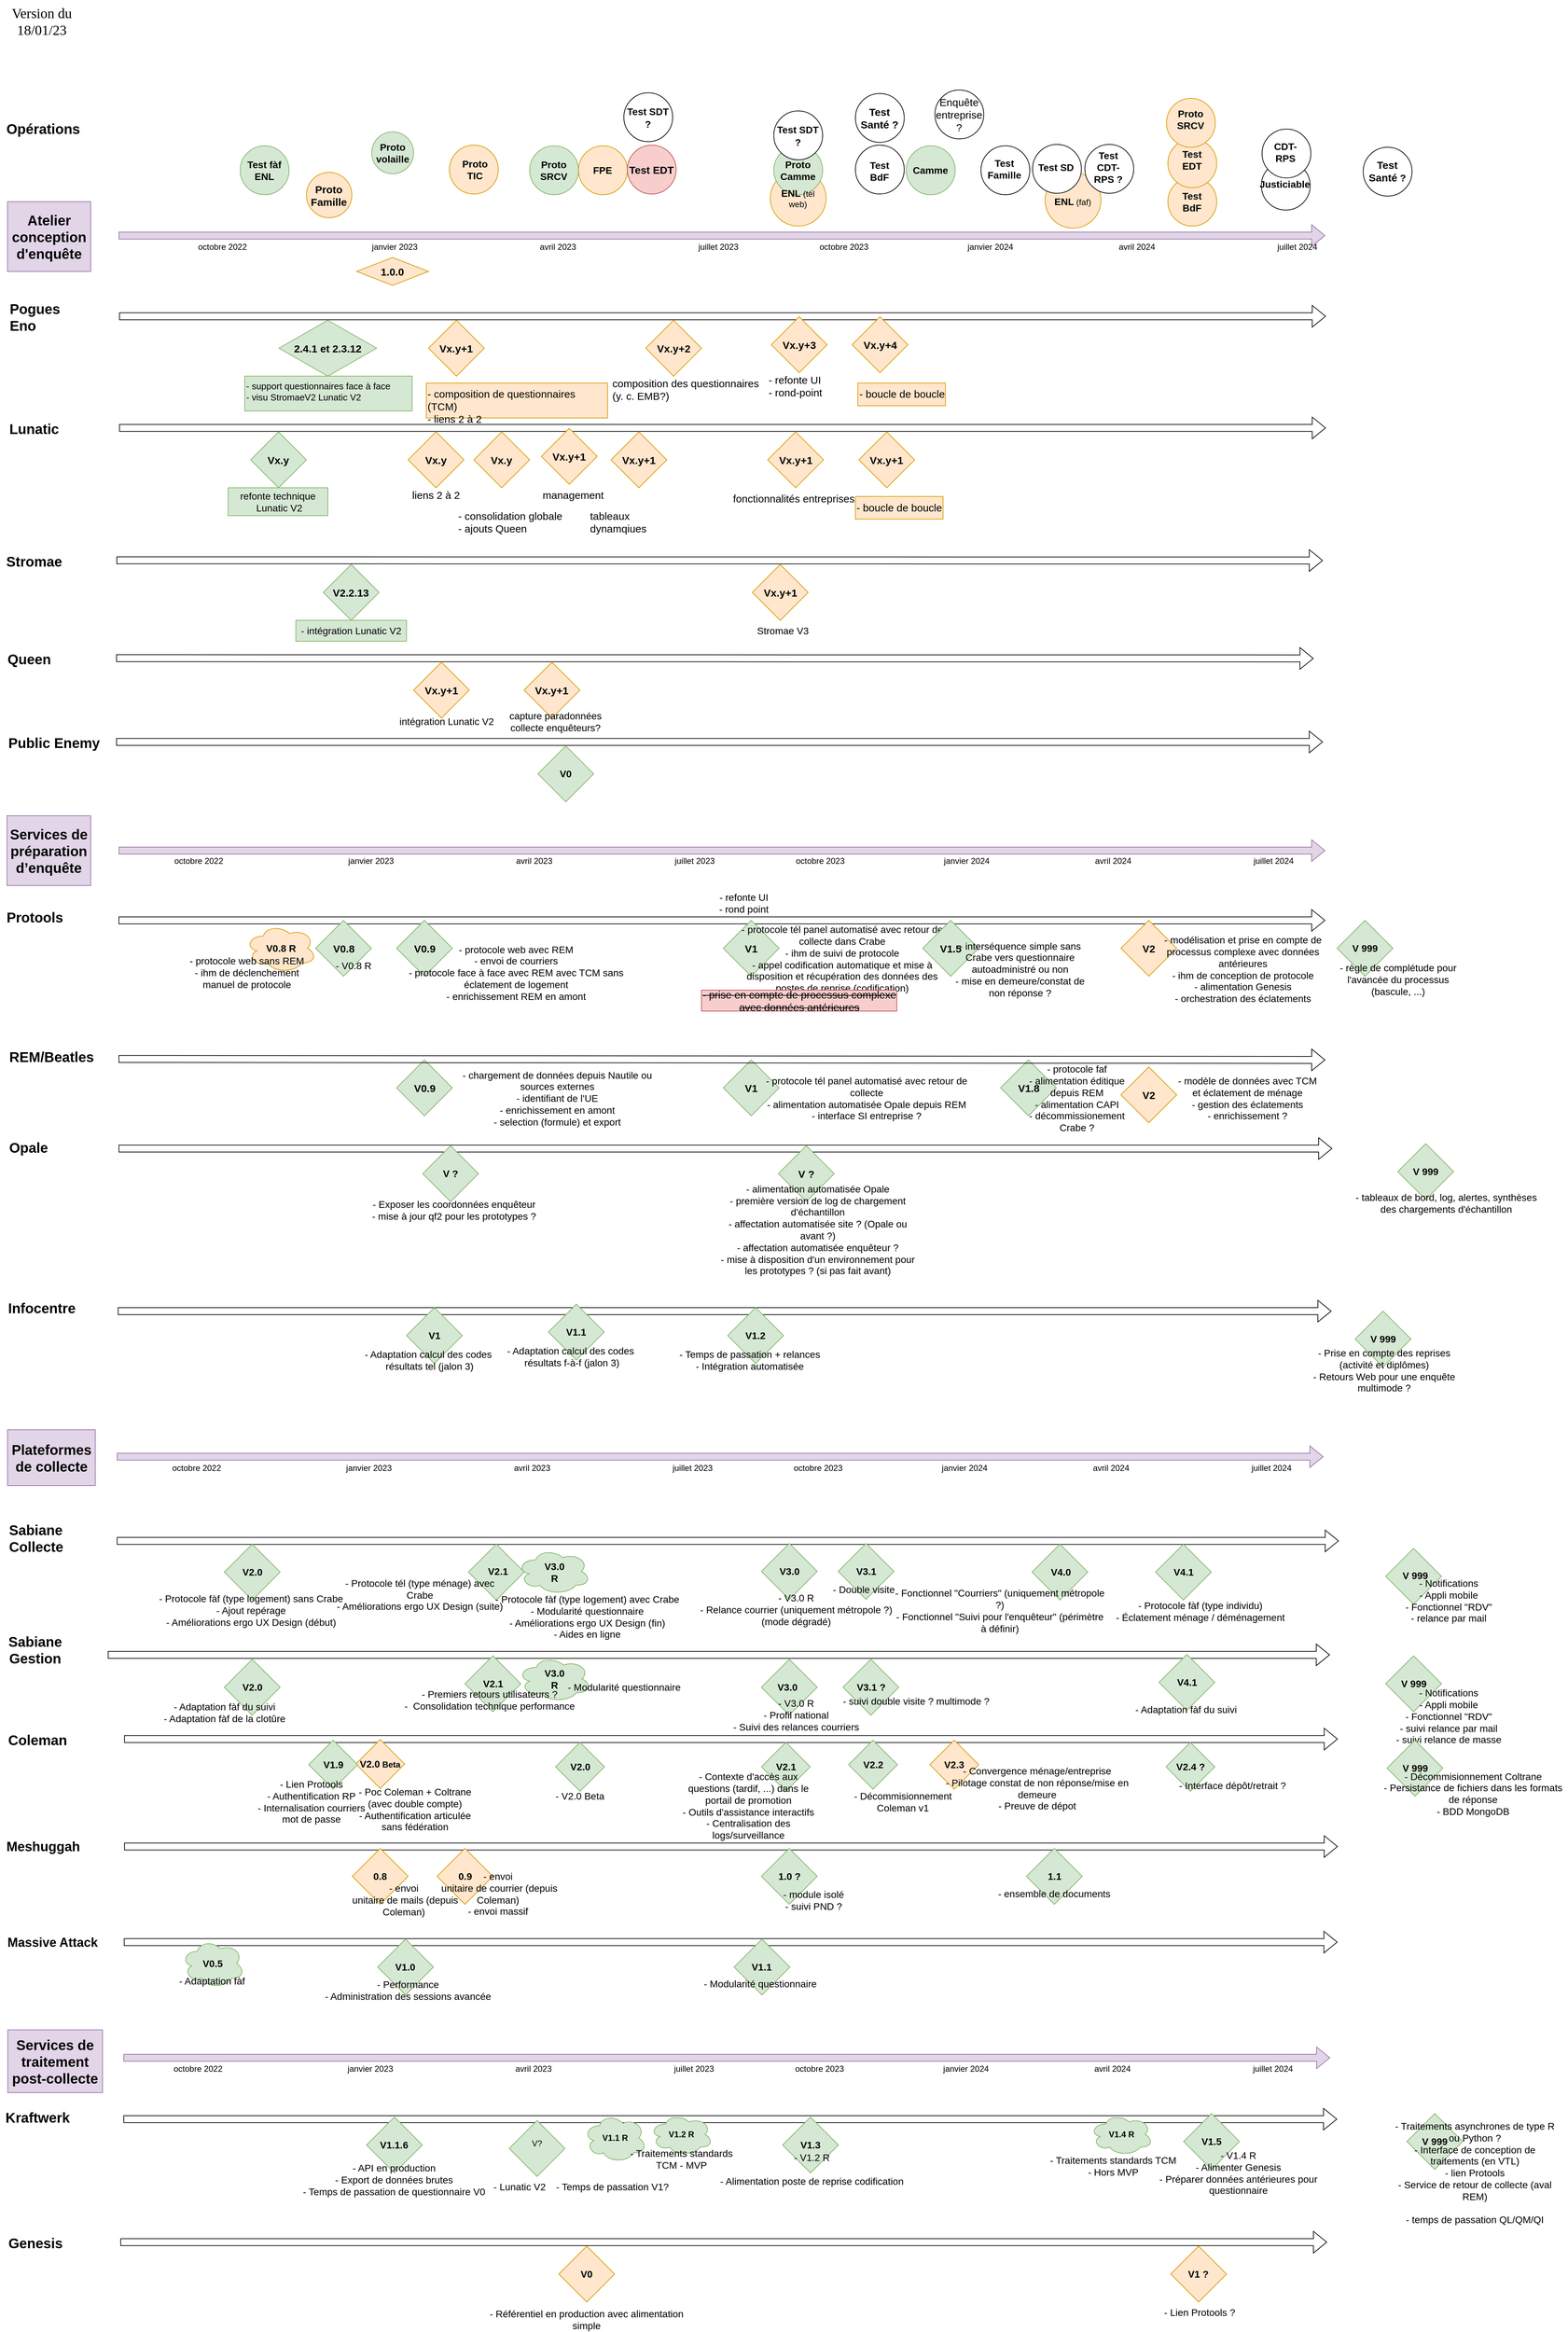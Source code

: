 <mxfile version="20.8.5" type="github">
  <diagram id="mFV4b9mCCrI5YmX5gzNI" name="Page-1">
    <mxGraphModel dx="2620" dy="2112" grid="1" gridSize="10" guides="1" tooltips="1" connect="1" arrows="1" fold="1" page="1" pageScale="1" pageWidth="827" pageHeight="1169" math="0" shadow="0">
      <root>
        <mxCell id="0" />
        <mxCell id="1" parent="0" />
        <mxCell id="2GncXm-soGQ-psTZypHw-3" value="&lt;font size=&quot;1&quot;&gt;&lt;b style=&quot;font-size: 14px;&quot;&gt;V0.8 R&lt;/b&gt;&lt;/font&gt;" style="ellipse;shape=cloud;whiteSpace=wrap;html=1;fillColor=#ffe6cc;strokeColor=#d79b00;" parent="1" vertex="1">
          <mxGeometry x="342" y="155" width="101.5" height="70" as="geometry" />
        </mxCell>
        <mxCell id="vozaQE-ynMEkPl2pL4Hx-13" value="" style="ellipse;shape=cloud;whiteSpace=wrap;html=1;fontSize=15;fillColor=#d5e8d4;strokeColor=#82b366;" parent="1" vertex="1">
          <mxGeometry x="731.61" y="1050" width="105" height="66" as="geometry" />
        </mxCell>
        <mxCell id="FTLLSDSXX8i168MmgbQK-34" value="" style="ellipse;whiteSpace=wrap;html=1;aspect=fixed;fontSize=15;fillColor=#ffe6cc;strokeColor=#d79b00;" parent="1" vertex="1">
          <mxGeometry x="1488.38" y="-922" width="80" height="80" as="geometry" />
        </mxCell>
        <mxCell id="FTLLSDSXX8i168MmgbQK-18" value="" style="ellipse;whiteSpace=wrap;html=1;aspect=fixed;fontSize=15;" parent="1" vertex="1">
          <mxGeometry x="1798.38" y="-938" width="70" height="70" as="geometry" />
        </mxCell>
        <mxCell id="c0jgc6a0JRqWWvqa6Sk8-84" value="" style="ellipse;whiteSpace=wrap;html=1;aspect=fixed;fontSize=15;fillColor=#d5e8d4;strokeColor=#82b366;" parent="1" vertex="1">
          <mxGeometry x="334.38" y="-960" width="70" height="70" as="geometry" />
        </mxCell>
        <mxCell id="c0jgc6a0JRqWWvqa6Sk8-82" value="" style="ellipse;whiteSpace=wrap;html=1;aspect=fixed;fontSize=15;fillColor=#ffe6cc;strokeColor=#d79b00;" parent="1" vertex="1">
          <mxGeometry x="1664.38" y="-915" width="70" height="70" as="geometry" />
        </mxCell>
        <mxCell id="c0jgc6a0JRqWWvqa6Sk8-81" value="" style="ellipse;whiteSpace=wrap;html=1;aspect=fixed;fontSize=15;fillColor=#ffe6cc;strokeColor=#d79b00;" parent="1" vertex="1">
          <mxGeometry x="1664.38" y="-970" width="70" height="70" as="geometry" />
        </mxCell>
        <mxCell id="c0jgc6a0JRqWWvqa6Sk8-79" value="" style="ellipse;whiteSpace=wrap;html=1;aspect=fixed;fontSize=15;fillColor=#d5e8d4;strokeColor=#82b366;" parent="1" vertex="1">
          <mxGeometry x="1289.38" y="-960" width="70" height="70" as="geometry" />
        </mxCell>
        <mxCell id="c0jgc6a0JRqWWvqa6Sk8-77" value="" style="ellipse;whiteSpace=wrap;html=1;aspect=fixed;fontSize=15;fillColor=#ffe6cc;strokeColor=#d79b00;" parent="1" vertex="1">
          <mxGeometry x="634.38" y="-961" width="70" height="70" as="geometry" />
        </mxCell>
        <mxCell id="c0jgc6a0JRqWWvqa6Sk8-76" value="" style="ellipse;whiteSpace=wrap;html=1;aspect=fixed;fontSize=15;fillColor=#ffe6cc;strokeColor=#d79b00;" parent="1" vertex="1">
          <mxGeometry x="819.38" y="-960" width="70" height="70" as="geometry" />
        </mxCell>
        <mxCell id="c0jgc6a0JRqWWvqa6Sk8-75" value="" style="ellipse;whiteSpace=wrap;html=1;aspect=fixed;fontSize=15;fillColor=#d5e8d4;strokeColor=#82b366;" parent="1" vertex="1">
          <mxGeometry x="749.38" y="-960" width="70" height="70" as="geometry" />
        </mxCell>
        <mxCell id="c0jgc6a0JRqWWvqa6Sk8-70" value="" style="ellipse;whiteSpace=wrap;html=1;aspect=fixed;fontSize=15;fillColor=#ffe6cc;strokeColor=#d79b00;" parent="1" vertex="1">
          <mxGeometry x="1094.38" y="-925" width="80" height="80" as="geometry" />
        </mxCell>
        <mxCell id="c0jgc6a0JRqWWvqa6Sk8-69" value="" style="ellipse;whiteSpace=wrap;html=1;aspect=fixed;fontSize=15;fillColor=#d5e8d4;strokeColor=#82b366;" parent="1" vertex="1">
          <mxGeometry x="1099.38" y="-960" width="70" height="70" as="geometry" />
        </mxCell>
        <mxCell id="c0jgc6a0JRqWWvqa6Sk8-67" value="" style="ellipse;whiteSpace=wrap;html=1;aspect=fixed;fontSize=15;direction=south;fillColor=#d5e8d4;strokeColor=#82b366;" parent="1" vertex="1">
          <mxGeometry x="522.88" y="-980" width="60" height="60" as="geometry" />
        </mxCell>
        <mxCell id="c0jgc6a0JRqWWvqa6Sk8-1" value="" style="shape=flexArrow;endArrow=classic;html=1;rounded=0;" parent="1" edge="1">
          <mxGeometry width="50" height="50" relative="1" as="geometry">
            <mxPoint x="160" y="150" as="sourcePoint" />
            <mxPoint x="1890" y="150" as="targetPoint" />
          </mxGeometry>
        </mxCell>
        <mxCell id="c0jgc6a0JRqWWvqa6Sk8-2" value="&lt;font style=&quot;font-size: 20px;&quot;&gt;&lt;b&gt;Protools&lt;/b&gt;&lt;/font&gt;" style="text;html=1;strokeColor=none;fillColor=none;align=center;verticalAlign=middle;whiteSpace=wrap;rounded=0;" parent="1" vertex="1">
          <mxGeometry x="10.0" y="130" width="60" height="30" as="geometry" />
        </mxCell>
        <mxCell id="c0jgc6a0JRqWWvqa6Sk8-3" value="" style="rhombus;whiteSpace=wrap;html=1;fillColor=#d5e8d4;strokeColor=#82b366;" parent="1" vertex="1">
          <mxGeometry x="558.5" y="150" width="80" height="80" as="geometry" />
        </mxCell>
        <mxCell id="c0jgc6a0JRqWWvqa6Sk8-5" value="&lt;font style=&quot;font-size: 15px;&quot;&gt;&lt;b&gt;V0.9&lt;/b&gt;&lt;/font&gt;" style="text;html=1;strokeColor=none;fillColor=none;align=center;verticalAlign=middle;whiteSpace=wrap;rounded=0;" parent="1" vertex="1">
          <mxGeometry x="568.5" y="175" width="60" height="30" as="geometry" />
        </mxCell>
        <mxCell id="c0jgc6a0JRqWWvqa6Sk8-6" value="" style="rhombus;whiteSpace=wrap;html=1;fillColor=#d5e8d4;strokeColor=#82b366;" parent="1" vertex="1">
          <mxGeometry x="442.5" y="150" width="80" height="80" as="geometry" />
        </mxCell>
        <mxCell id="c0jgc6a0JRqWWvqa6Sk8-7" value="&lt;font style=&quot;font-size: 15px;&quot;&gt;&lt;b&gt;V0.8&lt;/b&gt;&lt;/font&gt;" style="text;html=1;strokeColor=none;fillColor=none;align=center;verticalAlign=middle;whiteSpace=wrap;rounded=0;" parent="1" vertex="1">
          <mxGeometry x="452.5" y="175" width="60" height="30" as="geometry" />
        </mxCell>
        <mxCell id="c0jgc6a0JRqWWvqa6Sk8-9" value="" style="shape=flexArrow;endArrow=classic;html=1;rounded=0;fillColor=#e1d5e7;strokeColor=#9673a6;" parent="1" edge="1">
          <mxGeometry width="50" height="50" relative="1" as="geometry">
            <mxPoint x="160" y="-831.43" as="sourcePoint" />
            <mxPoint x="1890" y="-831.43" as="targetPoint" />
          </mxGeometry>
        </mxCell>
        <mxCell id="c0jgc6a0JRqWWvqa6Sk8-10" value="&lt;font style=&quot;font-size: 14px;&quot;&gt;&lt;b&gt;Proto volaille&lt;/b&gt;&lt;/font&gt;" style="text;html=1;strokeColor=none;fillColor=none;align=center;verticalAlign=middle;whiteSpace=wrap;rounded=0;" parent="1" vertex="1">
          <mxGeometry x="522.88" y="-965" width="60" height="30" as="geometry" />
        </mxCell>
        <mxCell id="c0jgc6a0JRqWWvqa6Sk8-11" value="" style="shape=flexArrow;endArrow=classic;html=1;rounded=0;" parent="1" edge="1">
          <mxGeometry width="50" height="50" relative="1" as="geometry">
            <mxPoint x="157.42" y="1039.29" as="sourcePoint" />
            <mxPoint x="1909.42" y="1039.29" as="targetPoint" />
          </mxGeometry>
        </mxCell>
        <mxCell id="c0jgc6a0JRqWWvqa6Sk8-12" value="&lt;div align=&quot;left&quot;&gt;&lt;font size=&quot;1&quot;&gt;&lt;b style=&quot;font-size: 20px;&quot;&gt;Sabiane Collecte&lt;/b&gt;&lt;/font&gt;&lt;br&gt;&lt;/div&gt;" style="text;html=1;strokeColor=none;fillColor=none;align=left;verticalAlign=middle;whiteSpace=wrap;rounded=0;" parent="1" vertex="1">
          <mxGeometry x="0.81" y="1020" width="134.2" height="30" as="geometry" />
        </mxCell>
        <mxCell id="c0jgc6a0JRqWWvqa6Sk8-18" value="&lt;font size=&quot;1&quot;&gt;&lt;b style=&quot;font-size: 14px;&quot;&gt;Proto &lt;/b&gt;&lt;/font&gt;&lt;font style=&quot;font-size: 14px;&quot;&gt;&lt;b&gt;TIC&lt;/b&gt;&lt;/font&gt;" style="text;html=1;strokeColor=none;fillColor=none;align=center;verticalAlign=middle;whiteSpace=wrap;rounded=0;" parent="1" vertex="1">
          <mxGeometry x="641.38" y="-941" width="60" height="30" as="geometry" />
        </mxCell>
        <mxCell id="c0jgc6a0JRqWWvqa6Sk8-21" value="" style="shape=flexArrow;endArrow=classic;html=1;rounded=0;" parent="1" edge="1">
          <mxGeometry width="50" height="50" relative="1" as="geometry">
            <mxPoint x="167.99" y="1323.29" as="sourcePoint" />
            <mxPoint x="1907.99" y="1323.29" as="targetPoint" />
          </mxGeometry>
        </mxCell>
        <mxCell id="c0jgc6a0JRqWWvqa6Sk8-22" value="&lt;font style=&quot;font-size: 20px;&quot;&gt;&lt;b&gt;Coleman&lt;/b&gt;&lt;/font&gt;" style="text;html=1;strokeColor=none;fillColor=none;align=center;verticalAlign=middle;whiteSpace=wrap;rounded=0;" parent="1" vertex="1">
          <mxGeometry x="14.38" y="1309" width="60" height="30" as="geometry" />
        </mxCell>
        <mxCell id="c0jgc6a0JRqWWvqa6Sk8-27" value="" style="shape=flexArrow;endArrow=classic;html=1;rounded=0;" parent="1" edge="1">
          <mxGeometry width="50" height="50" relative="1" as="geometry">
            <mxPoint x="160.81" y="-555.71" as="sourcePoint" />
            <mxPoint x="1890.81" y="-555.71" as="targetPoint" />
          </mxGeometry>
        </mxCell>
        <mxCell id="c0jgc6a0JRqWWvqa6Sk8-28" value="&lt;b&gt;&lt;font style=&quot;font-size: 20px;&quot;&gt;Lunatic&lt;/font&gt;&lt;/b&gt;" style="text;html=1;strokeColor=none;fillColor=none;align=center;verticalAlign=middle;whiteSpace=wrap;rounded=0;" parent="1" vertex="1">
          <mxGeometry x="9.29" y="-570" width="60" height="30" as="geometry" />
        </mxCell>
        <mxCell id="c0jgc6a0JRqWWvqa6Sk8-36" value="&lt;font style=&quot;font-size: 20px;&quot;&gt;&lt;b&gt;REM/Beatles&lt;/b&gt;&lt;/font&gt;" style="text;html=1;strokeColor=none;fillColor=none;align=center;verticalAlign=middle;whiteSpace=wrap;rounded=0;" parent="1" vertex="1">
          <mxGeometry x="34.38" y="330" width="60" height="30" as="geometry" />
        </mxCell>
        <mxCell id="c0jgc6a0JRqWWvqa6Sk8-43" value="janvier 2023" style="text;html=1;strokeColor=none;fillColor=none;align=center;verticalAlign=middle;whiteSpace=wrap;rounded=0;" parent="1" vertex="1">
          <mxGeometry x="506.88" y="-830" width="97.5" height="30" as="geometry" />
        </mxCell>
        <mxCell id="c0jgc6a0JRqWWvqa6Sk8-46" value="octobre 2022" style="text;html=1;strokeColor=none;fillColor=none;align=center;verticalAlign=middle;whiteSpace=wrap;rounded=0;" parent="1" vertex="1">
          <mxGeometry x="260.13" y="-830" width="97.5" height="30" as="geometry" />
        </mxCell>
        <mxCell id="c0jgc6a0JRqWWvqa6Sk8-47" value="avril 2023" style="text;html=1;strokeColor=none;fillColor=none;align=center;verticalAlign=middle;whiteSpace=wrap;rounded=0;" parent="1" vertex="1">
          <mxGeometry x="741.38" y="-830" width="97.5" height="30" as="geometry" />
        </mxCell>
        <mxCell id="c0jgc6a0JRqWWvqa6Sk8-48" value="juillet 2024" style="text;html=1;strokeColor=none;fillColor=none;align=center;verticalAlign=middle;whiteSpace=wrap;rounded=0;" parent="1" vertex="1">
          <mxGeometry x="1801.38" y="-830" width="97.5" height="30" as="geometry" />
        </mxCell>
        <mxCell id="c0jgc6a0JRqWWvqa6Sk8-49" value="octobre 2023" style="text;html=1;strokeColor=none;fillColor=none;align=center;verticalAlign=middle;whiteSpace=wrap;rounded=0;" parent="1" vertex="1">
          <mxGeometry x="1151.38" y="-830" width="97.5" height="30" as="geometry" />
        </mxCell>
        <mxCell id="c0jgc6a0JRqWWvqa6Sk8-50" value="janvier 2024" style="text;html=1;strokeColor=none;fillColor=none;align=center;verticalAlign=middle;whiteSpace=wrap;rounded=0;" parent="1" vertex="1">
          <mxGeometry x="1361.38" y="-830" width="97.5" height="30" as="geometry" />
        </mxCell>
        <mxCell id="c0jgc6a0JRqWWvqa6Sk8-51" value="avril 2024" style="text;html=1;strokeColor=none;fillColor=none;align=center;verticalAlign=middle;whiteSpace=wrap;rounded=0;" parent="1" vertex="1">
          <mxGeometry x="1571.38" y="-830" width="97.5" height="30" as="geometry" />
        </mxCell>
        <mxCell id="c0jgc6a0JRqWWvqa6Sk8-52" value="&lt;font style=&quot;font-size: 14px;&quot;&gt;&lt;b&gt;Proto SRCV&lt;/b&gt;&lt;/font&gt;" style="text;html=1;strokeColor=none;fillColor=none;align=center;verticalAlign=middle;whiteSpace=wrap;rounded=0;" parent="1" vertex="1">
          <mxGeometry x="754.38" y="-940" width="60" height="30" as="geometry" />
        </mxCell>
        <mxCell id="c0jgc6a0JRqWWvqa6Sk8-53" value="&lt;font style=&quot;font-size: 14px;&quot;&gt;&lt;b&gt;FPE&lt;/b&gt;&lt;/font&gt;" style="text;html=1;strokeColor=none;fillColor=none;align=center;verticalAlign=middle;whiteSpace=wrap;rounded=0;" parent="1" vertex="1">
          <mxGeometry x="824.38" y="-940" width="60" height="30" as="geometry" />
        </mxCell>
        <mxCell id="c0jgc6a0JRqWWvqa6Sk8-54" value="&lt;font style=&quot;font-size: 14px;&quot;&gt;&lt;b&gt;Proto Camme&lt;/b&gt;&lt;/font&gt;" style="text;html=1;strokeColor=none;fillColor=none;align=center;verticalAlign=middle;whiteSpace=wrap;rounded=0;" parent="1" vertex="1">
          <mxGeometry x="1104.38" y="-940" width="60" height="30" as="geometry" />
        </mxCell>
        <mxCell id="c0jgc6a0JRqWWvqa6Sk8-55" value="&lt;font style=&quot;font-size: 14px;&quot;&gt;&lt;b&gt;Camme&lt;/b&gt;&lt;/font&gt;" style="text;html=1;strokeColor=none;fillColor=none;align=center;verticalAlign=middle;whiteSpace=wrap;rounded=0;" parent="1" vertex="1">
          <mxGeometry x="1294.38" y="-940" width="60" height="30" as="geometry" />
        </mxCell>
        <mxCell id="c0jgc6a0JRqWWvqa6Sk8-56" value="&lt;font size=&quot;1&quot;&gt;&lt;b style=&quot;font-size: 15px;&quot;&gt;V1&lt;/b&gt;&lt;/font&gt;" style="rhombus;whiteSpace=wrap;html=1;fillColor=#d5e8d4;strokeColor=#82b366;" parent="1" vertex="1">
          <mxGeometry x="1027" y="150" width="80" height="80" as="geometry" />
        </mxCell>
        <mxCell id="c0jgc6a0JRqWWvqa6Sk8-57" value="&lt;font style=&quot;font-size: 14px;&quot;&gt;&lt;b&gt;Test EDT&lt;br&gt;&lt;/b&gt;&lt;/font&gt;" style="text;html=1;strokeColor=none;fillColor=none;align=center;verticalAlign=middle;whiteSpace=wrap;rounded=0;" parent="1" vertex="1">
          <mxGeometry x="1669.38" y="-955" width="60" height="30" as="geometry" />
        </mxCell>
        <mxCell id="c0jgc6a0JRqWWvqa6Sk8-60" value="&lt;font style=&quot;font-size: 14px;&quot;&gt;&lt;b&gt;ENL&lt;/b&gt;&lt;/font&gt; (tél web)" style="text;html=1;strokeColor=none;fillColor=none;align=center;verticalAlign=middle;whiteSpace=wrap;rounded=0;" parent="1" vertex="1">
          <mxGeometry x="1104.38" y="-900" width="60" height="30" as="geometry" />
        </mxCell>
        <mxCell id="c0jgc6a0JRqWWvqa6Sk8-61" value="&lt;font style=&quot;font-size: 14px;&quot;&gt;&lt;b&gt;Test fàf ENL&lt;/b&gt;&lt;/font&gt;" style="text;html=1;align=center;verticalAlign=middle;whiteSpace=wrap;rounded=0;" parent="1" vertex="1">
          <mxGeometry x="339.38" y="-940" width="60" height="30" as="geometry" />
        </mxCell>
        <mxCell id="c0jgc6a0JRqWWvqa6Sk8-62" value="&lt;font style=&quot;font-size: 15px;&quot;&gt;&lt;b&gt;V2&lt;/b&gt;&lt;/font&gt;" style="rhombus;whiteSpace=wrap;html=1;fillColor=#ffe6cc;strokeColor=#d79b00;" parent="1" vertex="1">
          <mxGeometry x="1597" y="150" width="80" height="80" as="geometry" />
        </mxCell>
        <mxCell id="c0jgc6a0JRqWWvqa6Sk8-63" value="- protocole web sans REM&lt;br&gt;- ihm de déclenchement manuel de protocole" style="text;html=1;strokeColor=none;fillColor=none;align=center;verticalAlign=middle;whiteSpace=wrap;rounded=0;fontSize=14;" parent="1" vertex="1">
          <mxGeometry x="243.5" y="210" width="200" height="30" as="geometry" />
        </mxCell>
        <mxCell id="c0jgc6a0JRqWWvqa6Sk8-64" value="- protocole web avec REM&lt;br&gt;- envoi de courriers&lt;br&gt;- protocole face à face avec REM avec TCM sans éclatement de logement&lt;br&gt;- enrichissement REM en amont" style="text;html=1;strokeColor=none;fillColor=none;align=center;verticalAlign=middle;whiteSpace=wrap;rounded=0;fontSize=14;" parent="1" vertex="1">
          <mxGeometry x="575" y="210" width="310" height="30" as="geometry" />
        </mxCell>
        <mxCell id="c0jgc6a0JRqWWvqa6Sk8-65" value="- protocole tél panel automatisé avec retour de collecte dans Crabe&lt;br&gt;- ihm de suivi de protocole&lt;br&gt;- appel codification automatique et mise à disposition et récupération des données des postes de reprise (codification)" style="text;html=1;strokeColor=none;fillColor=none;align=center;verticalAlign=middle;whiteSpace=wrap;rounded=0;fontSize=14;" parent="1" vertex="1">
          <mxGeometry x="1051" y="190" width="292.5" height="30" as="geometry" />
        </mxCell>
        <mxCell id="c0jgc6a0JRqWWvqa6Sk8-66" value="- modélisation et prise en compte de processus complexe avec données antérieures&lt;br&gt;- ihm de conception de protocole&lt;br&gt;- alimentation Genesis&lt;br&gt;- orchestration des éclatements" style="text;html=1;strokeColor=none;fillColor=none;align=center;verticalAlign=middle;whiteSpace=wrap;rounded=0;fontSize=14;" parent="1" vertex="1">
          <mxGeometry x="1647" y="205" width="250" height="30" as="geometry" />
        </mxCell>
        <mxCell id="c0jgc6a0JRqWWvqa6Sk8-73" value="&lt;strike&gt;- prise en compte de processus complexe avec données antérieures&lt;/strike&gt;" style="text;html=1;strokeColor=#b85450;fillColor=#f8cecc;align=center;verticalAlign=middle;whiteSpace=wrap;rounded=0;fontSize=15;" parent="1" vertex="1">
          <mxGeometry x="995.75" y="250" width="280" height="30" as="geometry" />
        </mxCell>
        <mxCell id="c0jgc6a0JRqWWvqa6Sk8-80" style="edgeStyle=orthogonalEdgeStyle;rounded=0;orthogonalLoop=1;jettySize=auto;html=1;exitX=0.5;exitY=1;exitDx=0;exitDy=0;fontSize=15;" parent="1" source="c0jgc6a0JRqWWvqa6Sk8-66" target="c0jgc6a0JRqWWvqa6Sk8-66" edge="1">
          <mxGeometry relative="1" as="geometry" />
        </mxCell>
        <mxCell id="FTLLSDSXX8i168MmgbQK-1" value="&lt;b&gt;&lt;font style=&quot;font-size: 14px;&quot;&gt;Test SDT ?&lt;/font&gt;&lt;/b&gt;" style="ellipse;whiteSpace=wrap;html=1;aspect=fixed;fontSize=15;" parent="1" vertex="1">
          <mxGeometry x="1099.38" y="-1010" width="70" height="70" as="geometry" />
        </mxCell>
        <mxCell id="FTLLSDSXX8i168MmgbQK-2" value="" style="ellipse;whiteSpace=wrap;html=1;aspect=fixed;fontSize=15;" parent="1" vertex="1">
          <mxGeometry x="1216.38" y="-961" width="70" height="70" as="geometry" />
        </mxCell>
        <mxCell id="FTLLSDSXX8i168MmgbQK-3" value="&lt;b&gt;&lt;font style=&quot;font-size: 14px;&quot;&gt;Test&lt;br&gt;BdF&lt;/font&gt;&lt;/b&gt;" style="text;html=1;strokeColor=none;fillColor=none;align=center;verticalAlign=middle;whiteSpace=wrap;rounded=0;" parent="1" vertex="1">
          <mxGeometry x="1221.38" y="-939" width="60" height="30" as="geometry" />
        </mxCell>
        <mxCell id="FTLLSDSXX8i168MmgbQK-4" value="" style="ellipse;whiteSpace=wrap;html=1;aspect=fixed;fontSize=15;" parent="1" vertex="1">
          <mxGeometry x="1396.38" y="-960" width="70" height="70" as="geometry" />
        </mxCell>
        <mxCell id="FTLLSDSXX8i168MmgbQK-5" value="&lt;b&gt;&lt;font style=&quot;font-size: 14px;&quot;&gt;Test Famille&lt;/font&gt;&lt;/b&gt;" style="text;html=1;strokeColor=none;fillColor=none;align=center;verticalAlign=middle;whiteSpace=wrap;rounded=0;" parent="1" vertex="1">
          <mxGeometry x="1400.38" y="-942" width="60" height="30" as="geometry" />
        </mxCell>
        <mxCell id="FTLLSDSXX8i168MmgbQK-7" value="" style="ellipse;whiteSpace=wrap;html=1;aspect=fixed;fontSize=15;" parent="1" vertex="1">
          <mxGeometry x="1470.38" y="-962" width="70" height="70" as="geometry" />
        </mxCell>
        <mxCell id="FTLLSDSXX8i168MmgbQK-8" value="&lt;b&gt;&lt;font style=&quot;font-size: 14px;&quot;&gt;Test SD&lt;br&gt;&lt;/font&gt;&lt;/b&gt;" style="text;html=1;strokeColor=none;fillColor=none;align=center;verticalAlign=middle;whiteSpace=wrap;rounded=0;" parent="1" vertex="1">
          <mxGeometry x="1474.38" y="-944" width="60" height="30" as="geometry" />
        </mxCell>
        <mxCell id="FTLLSDSXX8i168MmgbQK-9" value="" style="ellipse;whiteSpace=wrap;html=1;aspect=fixed;fontSize=15;" parent="1" vertex="1">
          <mxGeometry x="1545.38" y="-962" width="70" height="70" as="geometry" />
        </mxCell>
        <mxCell id="FTLLSDSXX8i168MmgbQK-10" value="&lt;b&gt;&lt;font style=&quot;font-size: 14px;&quot;&gt;Test CDT-RPS ?&lt;br&gt;&lt;/font&gt;&lt;/b&gt;" style="text;html=1;strokeColor=none;fillColor=none;align=center;verticalAlign=middle;whiteSpace=wrap;rounded=0;" parent="1" vertex="1">
          <mxGeometry x="1549.38" y="-944" width="60" height="30" as="geometry" />
        </mxCell>
        <mxCell id="FTLLSDSXX8i168MmgbQK-11" value="" style="ellipse;whiteSpace=wrap;html=1;aspect=fixed;fontSize=15;fillColor=#ffe6cc;strokeColor=#d79b00;" parent="1" vertex="1">
          <mxGeometry x="1662.38" y="-1028" width="70" height="70" as="geometry" />
        </mxCell>
        <mxCell id="FTLLSDSXX8i168MmgbQK-12" value="&lt;font style=&quot;font-size: 14px;&quot;&gt;&lt;b&gt;Proto SRCV&lt;br&gt;&lt;/b&gt;&lt;/font&gt;" style="text;html=1;strokeColor=none;fillColor=none;align=center;verticalAlign=middle;whiteSpace=wrap;rounded=0;" parent="1" vertex="1">
          <mxGeometry x="1667.38" y="-1013" width="60" height="30" as="geometry" />
        </mxCell>
        <mxCell id="FTLLSDSXX8i168MmgbQK-13" value="&lt;font style=&quot;font-size: 14px;&quot;&gt;&lt;b&gt;Test BdF&lt;br&gt;&lt;/b&gt;&lt;/font&gt;" style="text;html=1;strokeColor=none;fillColor=none;align=center;verticalAlign=middle;whiteSpace=wrap;rounded=0;" parent="1" vertex="1">
          <mxGeometry x="1669.38" y="-895" width="60" height="30" as="geometry" />
        </mxCell>
        <mxCell id="FTLLSDSXX8i168MmgbQK-14" value="juillet 2023" style="text;html=1;strokeColor=none;fillColor=none;align=center;verticalAlign=middle;whiteSpace=wrap;rounded=0;" parent="1" vertex="1">
          <mxGeometry x="971.38" y="-830" width="97.5" height="30" as="geometry" />
        </mxCell>
        <mxCell id="FTLLSDSXX8i168MmgbQK-16" value="" style="ellipse;whiteSpace=wrap;html=1;aspect=fixed;fontSize=15;" parent="1" vertex="1">
          <mxGeometry x="1799.38" y="-984" width="70" height="70" as="geometry" />
        </mxCell>
        <mxCell id="FTLLSDSXX8i168MmgbQK-17" value="&lt;b&gt;&lt;font style=&quot;font-size: 14px;&quot;&gt;CDT-RPS&lt;br&gt;&lt;/font&gt;&lt;/b&gt;" style="text;html=1;strokeColor=none;fillColor=none;align=center;verticalAlign=middle;whiteSpace=wrap;rounded=0;" parent="1" vertex="1">
          <mxGeometry x="1803.38" y="-966" width="60" height="30" as="geometry" />
        </mxCell>
        <mxCell id="FTLLSDSXX8i168MmgbQK-19" value="&lt;b&gt;&lt;font style=&quot;font-size: 14px;&quot;&gt;Justiciable&lt;/font&gt;&lt;/b&gt;" style="text;html=1;strokeColor=none;fillColor=none;align=center;verticalAlign=middle;whiteSpace=wrap;rounded=0;" parent="1" vertex="1">
          <mxGeometry x="1802.38" y="-920" width="60" height="30" as="geometry" />
        </mxCell>
        <mxCell id="FTLLSDSXX8i168MmgbQK-20" value="" style="rhombus;whiteSpace=wrap;html=1;fillColor=#d5e8d4;strokeColor=#82b366;" parent="1" vertex="1">
          <mxGeometry x="558.5" y="350" width="80" height="80" as="geometry" />
        </mxCell>
        <mxCell id="FTLLSDSXX8i168MmgbQK-21" value="&lt;font style=&quot;font-size: 15px;&quot;&gt;&lt;b&gt;V0.9&lt;/b&gt;&lt;/font&gt;" style="text;html=1;strokeColor=none;fillColor=none;align=center;verticalAlign=middle;whiteSpace=wrap;rounded=0;" parent="1" vertex="1">
          <mxGeometry x="568.5" y="375" width="60" height="30" as="geometry" />
        </mxCell>
        <mxCell id="FTLLSDSXX8i168MmgbQK-22" value="&lt;div align=&quot;center&quot;&gt;- chargement de données depuis Nautile ou sources externes&lt;br&gt;- identifiant de l&#39;UE&lt;br&gt;- enrichissement en amont&lt;br&gt;- selection (formule) et export&lt;/div&gt;" style="text;html=1;strokeColor=none;fillColor=none;align=center;verticalAlign=middle;whiteSpace=wrap;rounded=0;fontSize=14;" parent="1" vertex="1">
          <mxGeometry x="634.38" y="390" width="310" height="30" as="geometry" />
        </mxCell>
        <mxCell id="FTLLSDSXX8i168MmgbQK-23" value="&lt;font size=&quot;1&quot;&gt;&lt;b style=&quot;font-size: 15px;&quot;&gt;V1&lt;/b&gt;&lt;/font&gt;" style="rhombus;whiteSpace=wrap;html=1;fillColor=#d5e8d4;strokeColor=#82b366;" parent="1" vertex="1">
          <mxGeometry x="1027" y="350" width="80" height="80" as="geometry" />
        </mxCell>
        <mxCell id="FTLLSDSXX8i168MmgbQK-28" value="" style="shape=flexArrow;endArrow=classic;html=1;rounded=0;" parent="1" edge="1">
          <mxGeometry width="50" height="50" relative="1" as="geometry">
            <mxPoint x="166.99" y="1868" as="sourcePoint" />
            <mxPoint x="1906.99" y="1868" as="targetPoint" />
          </mxGeometry>
        </mxCell>
        <mxCell id="FTLLSDSXX8i168MmgbQK-29" value="&lt;font style=&quot;font-size: 20px;&quot;&gt;&lt;b&gt;Kraftwerk&lt;/b&gt;&lt;/font&gt;" style="text;html=1;strokeColor=none;fillColor=none;align=center;verticalAlign=middle;whiteSpace=wrap;rounded=0;" parent="1" vertex="1">
          <mxGeometry x="13.95" y="1850" width="60" height="30" as="geometry" />
        </mxCell>
        <mxCell id="FTLLSDSXX8i168MmgbQK-30" value="&lt;b&gt;&lt;font style=&quot;font-size: 20px;&quot;&gt;Opale&lt;/font&gt;&lt;/b&gt;" style="text;html=1;strokeColor=none;fillColor=none;align=center;verticalAlign=middle;whiteSpace=wrap;rounded=0;" parent="1" vertex="1">
          <mxGeometry x="0.81" y="460" width="60" height="30" as="geometry" />
        </mxCell>
        <mxCell id="FTLLSDSXX8i168MmgbQK-31" value="- protocole tél panel automatisé avec retour de collecte&lt;br&gt;- alimentation automatisée Opale depuis REM&lt;br&gt;&lt;div&gt;- interface SI entreprise ?&lt;/div&gt;" style="text;html=1;strokeColor=none;fillColor=none;align=center;verticalAlign=middle;whiteSpace=wrap;rounded=0;fontSize=14;" parent="1" vertex="1">
          <mxGeometry x="1085.75" y="390" width="292.5" height="30" as="geometry" />
        </mxCell>
        <mxCell id="FTLLSDSXX8i168MmgbQK-32" value="&lt;font style=&quot;font-size: 14px;&quot;&gt;&lt;b&gt;ENL&lt;/b&gt;&lt;/font&gt; (faf)" style="text;html=1;strokeColor=none;fillColor=none;align=center;verticalAlign=middle;whiteSpace=wrap;rounded=0;" parent="1" vertex="1">
          <mxGeometry x="1498.38" y="-895" width="60" height="30" as="geometry" />
        </mxCell>
        <mxCell id="FTLLSDSXX8i168MmgbQK-35" value="&lt;font size=&quot;1&quot;&gt;&lt;b style=&quot;font-size: 15px;&quot;&gt;V1.8&lt;/b&gt;&lt;/font&gt;" style="rhombus;whiteSpace=wrap;html=1;fillColor=#d5e8d4;strokeColor=#82b366;" parent="1" vertex="1">
          <mxGeometry x="1424.5" y="350" width="80" height="80" as="geometry" />
        </mxCell>
        <mxCell id="FTLLSDSXX8i168MmgbQK-36" value="- protocole faf&lt;br&gt;- alimentation éditique depuis REM&lt;br&gt;- alimentation CAPI&lt;br&gt;- décommissionement Crabe ?" style="text;html=1;strokeColor=none;fillColor=none;align=center;verticalAlign=middle;whiteSpace=wrap;rounded=0;fontSize=14;" parent="1" vertex="1">
          <mxGeometry x="1448.88" y="390" width="170" height="30" as="geometry" />
        </mxCell>
        <mxCell id="FTLLSDSXX8i168MmgbQK-38" value="&lt;font size=&quot;1&quot;&gt;&lt;b style=&quot;font-size: 15px;&quot;&gt;V2&lt;/b&gt;&lt;/font&gt;" style="rhombus;whiteSpace=wrap;html=1;fillColor=#ffe6cc;strokeColor=#d79b00;" parent="1" vertex="1">
          <mxGeometry x="1597" y="360" width="80" height="80" as="geometry" />
        </mxCell>
        <mxCell id="FTLLSDSXX8i168MmgbQK-39" value="- modèle de données avec TCM et éclatement de ménage&lt;br&gt;- gestion des éclatements&lt;br&gt;- enrichissement ?" style="text;html=1;strokeColor=none;fillColor=none;align=center;verticalAlign=middle;whiteSpace=wrap;rounded=0;fontSize=14;" parent="1" vertex="1">
          <mxGeometry x="1677" y="390" width="203" height="30" as="geometry" />
        </mxCell>
        <mxCell id="FTLLSDSXX8i168MmgbQK-45" value="&lt;b&gt;&lt;font style=&quot;font-size: 15px;&quot;&gt;&lt;span style=&quot;&quot;&gt;V1&lt;/span&gt;.5&lt;/font&gt;&lt;/b&gt;" style="rhombus;whiteSpace=wrap;html=1;fillColor=#d5e8d4;strokeColor=#82b366;" parent="1" vertex="1">
          <mxGeometry x="1313" y="150" width="80" height="80" as="geometry" />
        </mxCell>
        <mxCell id="FTLLSDSXX8i168MmgbQK-46" value="- interséquence simple sans Crabe vers questionnaire autoadministré ou non&lt;br&gt;- mise en demeure/constat de non réponse ?" style="text;html=1;strokeColor=none;fillColor=none;align=center;verticalAlign=middle;whiteSpace=wrap;rounded=0;fontSize=14;" parent="1" vertex="1">
          <mxGeometry x="1356.62" y="205" width="191.38" height="30" as="geometry" />
        </mxCell>
        <mxCell id="ddA6PycPh_wfGD-rprwo-1" value="&lt;font style=&quot;font-size: 15px;&quot;&gt;&lt;b&gt;Vx.y&lt;/b&gt;&lt;/font&gt;" style="rhombus;whiteSpace=wrap;html=1;fillColor=#d5e8d4;strokeColor=#82b366;" parent="1" vertex="1">
          <mxGeometry x="349.38" y="-550" width="80" height="80" as="geometry" />
        </mxCell>
        <mxCell id="ddA6PycPh_wfGD-rprwo-4" value="&lt;font style=&quot;font-size: 15px;&quot;&gt;&lt;b&gt;Vx.y&lt;/b&gt;&lt;/font&gt;" style="rhombus;whiteSpace=wrap;html=1;fillColor=#ffe6cc;strokeColor=#d79b00;" parent="1" vertex="1">
          <mxGeometry x="575.11" y="-550" width="80" height="80" as="geometry" />
        </mxCell>
        <mxCell id="ddA6PycPh_wfGD-rprwo-6" value="&lt;font style=&quot;font-size: 15px;&quot;&gt;&lt;b&gt;Vx.y&lt;/b&gt;&lt;/font&gt;" style="rhombus;whiteSpace=wrap;html=1;fillColor=#ffe6cc;strokeColor=#d79b00;" parent="1" vertex="1">
          <mxGeometry x="669.38" y="-550" width="80" height="80" as="geometry" />
        </mxCell>
        <mxCell id="ddA6PycPh_wfGD-rprwo-8" value="&lt;font style=&quot;font-size: 15px;&quot;&gt;&lt;b&gt;Vx.y+1&lt;/b&gt;&lt;/font&gt;" style="rhombus;whiteSpace=wrap;html=1;fillColor=#ffe6cc;strokeColor=#d79b00;" parent="1" vertex="1">
          <mxGeometry x="1221.38" y="-550" width="80" height="80" as="geometry" />
        </mxCell>
        <mxCell id="cksNnemaycyc-sAIgtyD-1" value="&lt;font style=&quot;font-size: 15px;&quot;&gt;&lt;b&gt;Vx.y+1&lt;/b&gt;&lt;/font&gt;" style="rhombus;whiteSpace=wrap;html=1;fillColor=#ffe6cc;strokeColor=#d79b00;" parent="1" vertex="1">
          <mxGeometry x="1090.67" y="-550" width="80" height="80" as="geometry" />
        </mxCell>
        <mxCell id="cksNnemaycyc-sAIgtyD-2" value="- refonte UI&lt;br&gt;- rond point&lt;br&gt;&lt;span style=&quot;background-color: rgb(255, 206, 159);&quot;&gt;&lt;/span&gt;" style="text;html=1;strokeColor=none;fillColor=none;align=center;verticalAlign=middle;whiteSpace=wrap;rounded=0;fontSize=14;" parent="1" vertex="1">
          <mxGeometry x="995.75" y="110" width="121.25" height="30" as="geometry" />
        </mxCell>
        <mxCell id="vozaQE-ynMEkPl2pL4Hx-1" value="" style="rhombus;whiteSpace=wrap;html=1;fillColor=#d5e8d4;strokeColor=#82b366;" parent="1" vertex="1">
          <mxGeometry x="311.61" y="1044" width="80" height="80" as="geometry" />
        </mxCell>
        <mxCell id="vozaQE-ynMEkPl2pL4Hx-2" value="&lt;font style=&quot;font-size: 14px;&quot;&gt;&lt;b&gt;V2.0&lt;/b&gt;&lt;/font&gt;" style="text;html=1;strokeColor=none;fillColor=none;align=center;verticalAlign=middle;whiteSpace=wrap;rounded=0;" parent="1" vertex="1">
          <mxGeometry x="321.61" y="1069" width="60" height="30" as="geometry" />
        </mxCell>
        <mxCell id="vozaQE-ynMEkPl2pL4Hx-3" value="- Protocole fàf (type logement) sans Crabe&lt;br&gt;&lt;div&gt;- Ajout repérage&lt;/div&gt;&lt;div&gt;- Améliorations ergo UX Design (début)&lt;br&gt;&lt;/div&gt;" style="text;html=1;strokeColor=none;fillColor=none;align=center;verticalAlign=middle;whiteSpace=wrap;rounded=0;fontSize=14;" parent="1" vertex="1">
          <mxGeometry x="195.11" y="1124" width="310" height="30" as="geometry" />
        </mxCell>
        <mxCell id="vozaQE-ynMEkPl2pL4Hx-4" value="" style="rhombus;whiteSpace=wrap;html=1;fillColor=#d5e8d4;strokeColor=#82b366;" parent="1" vertex="1">
          <mxGeometry x="661.61" y="1044" width="80" height="80" as="geometry" />
        </mxCell>
        <mxCell id="vozaQE-ynMEkPl2pL4Hx-5" value="&lt;font style=&quot;font-size: 14px;&quot;&gt;&lt;b&gt;V2.1&lt;/b&gt;&lt;/font&gt;" style="text;html=1;strokeColor=none;fillColor=none;align=center;verticalAlign=middle;whiteSpace=wrap;rounded=0;" parent="1" vertex="1">
          <mxGeometry x="673.61" y="1068" width="60" height="30" as="geometry" />
        </mxCell>
        <mxCell id="vozaQE-ynMEkPl2pL4Hx-6" value="&lt;br&gt;&lt;div&gt;- Protocole tél (type ménage) avec Crabe&lt;br&gt;&lt;/div&gt;&lt;div&gt;- Améliorations ergo UX Design (suite)&lt;br&gt;&lt;/div&gt;" style="text;html=1;strokeColor=none;fillColor=none;align=center;verticalAlign=middle;whiteSpace=wrap;rounded=0;fontSize=14;" parent="1" vertex="1">
          <mxGeometry x="466.61" y="1093" width="250" height="30" as="geometry" />
        </mxCell>
        <mxCell id="vozaQE-ynMEkPl2pL4Hx-8" value="&lt;font style=&quot;font-size: 14px;&quot;&gt;&lt;b&gt;V3.0&lt;br&gt;R&lt;br&gt;&lt;/b&gt;&lt;/font&gt;" style="text;html=1;strokeColor=none;fillColor=none;align=center;verticalAlign=middle;whiteSpace=wrap;rounded=0;" parent="1" vertex="1">
          <mxGeometry x="755.11" y="1069" width="60" height="30" as="geometry" />
        </mxCell>
        <mxCell id="vozaQE-ynMEkPl2pL4Hx-9" value="&lt;br&gt;&lt;div&gt;- Protocole fàf (type logement) avec Crabe&lt;br&gt;&lt;/div&gt;&lt;div&gt;- Modularité questionnaire&lt;/div&gt;&lt;div&gt;- Améliorations ergo UX Design (fin)&lt;/div&gt;&lt;div&gt;- Aides en ligne&lt;br&gt;&lt;/div&gt;&lt;div&gt;&lt;br&gt;&lt;/div&gt;" style="text;html=1;strokeColor=none;fillColor=none;align=center;verticalAlign=middle;whiteSpace=wrap;rounded=0;fontSize=14;" parent="1" vertex="1">
          <mxGeometry x="696.61" y="1133" width="270" height="30" as="geometry" />
        </mxCell>
        <mxCell id="vozaQE-ynMEkPl2pL4Hx-10" value="" style="ellipse;whiteSpace=wrap;html=1;aspect=fixed;fontSize=15;" parent="1" vertex="1">
          <mxGeometry x="1944.38" y="-958" width="70" height="70" as="geometry" />
        </mxCell>
        <mxCell id="vozaQE-ynMEkPl2pL4Hx-11" value="&lt;b&gt;&lt;font style=&quot;font-size: 15px;&quot;&gt;Test Santé&lt;/font&gt;&lt;font style=&quot;font-size: 14px;&quot;&gt; ?&lt;br&gt;&lt;/font&gt;&lt;/b&gt;" style="text;html=1;strokeColor=none;fillColor=none;align=center;verticalAlign=middle;whiteSpace=wrap;rounded=0;" parent="1" vertex="1">
          <mxGeometry x="1949.38" y="-939" width="60" height="30" as="geometry" />
        </mxCell>
        <mxCell id="vozaQE-ynMEkPl2pL4Hx-12" value="" style="rhombus;whiteSpace=wrap;html=1;fillColor=#d5e8d4;strokeColor=#82b366;" parent="1" vertex="1">
          <mxGeometry x="1646.61" y="1044" width="80" height="80" as="geometry" />
        </mxCell>
        <mxCell id="vozaQE-ynMEkPl2pL4Hx-14" value="" style="rhombus;whiteSpace=wrap;html=1;fillColor=#d5e8d4;strokeColor=#82b366;" parent="1" vertex="1">
          <mxGeometry x="1081.61" y="1043" width="80" height="80" as="geometry" />
        </mxCell>
        <mxCell id="vozaQE-ynMEkPl2pL4Hx-15" value="&lt;font style=&quot;font-size: 14px;&quot;&gt;&lt;b&gt;V3.0&lt;br&gt;&lt;/b&gt;&lt;/font&gt;" style="text;html=1;strokeColor=none;fillColor=none;align=center;verticalAlign=middle;whiteSpace=wrap;rounded=0;" parent="1" vertex="1">
          <mxGeometry x="1091.61" y="1068" width="60" height="30" as="geometry" />
        </mxCell>
        <mxCell id="vozaQE-ynMEkPl2pL4Hx-16" value="" style="rhombus;whiteSpace=wrap;html=1;fillColor=#d5e8d4;strokeColor=#82b366;" parent="1" vertex="1">
          <mxGeometry x="1469.61" y="1044" width="80" height="80" as="geometry" />
        </mxCell>
        <mxCell id="vozaQE-ynMEkPl2pL4Hx-17" value="&lt;br&gt;&lt;div&gt;&lt;br&gt;&lt;/div&gt;&lt;div&gt;- Fonctionnel &quot;Courriers&quot; (uniquement métropole ?)&lt;/div&gt;&lt;div&gt;- Fonctionnel &quot;Suivi pour l&#39;enquêteur&quot; (périmètre à définir)&lt;br&gt;&lt;/div&gt;&lt;div&gt;&lt;br&gt;&lt;/div&gt;" style="text;html=1;strokeColor=none;fillColor=none;align=center;verticalAlign=middle;whiteSpace=wrap;rounded=0;fontSize=14;" parent="1" vertex="1">
          <mxGeometry x="1268.61" y="1116" width="309" height="30" as="geometry" />
        </mxCell>
        <mxCell id="vozaQE-ynMEkPl2pL4Hx-18" value="- Protocole fàf (type individu)&lt;div&gt;- Éclatement ménage / déménagement&lt;br&gt;&lt;/div&gt;&lt;div&gt;&lt;br&gt;&lt;/div&gt;" style="text;html=1;strokeColor=none;fillColor=none;align=center;verticalAlign=middle;whiteSpace=wrap;rounded=0;fontSize=14;" parent="1" vertex="1">
          <mxGeometry x="1575.61" y="1134" width="270" height="30" as="geometry" />
        </mxCell>
        <mxCell id="vozaQE-ynMEkPl2pL4Hx-19" value="&lt;font style=&quot;font-size: 14px;&quot;&gt;&lt;b&gt;V4.0&lt;br&gt;&lt;/b&gt;&lt;/font&gt;" style="text;html=1;strokeColor=none;fillColor=none;align=center;verticalAlign=middle;whiteSpace=wrap;rounded=0;" parent="1" vertex="1">
          <mxGeometry x="1480.61" y="1069" width="60" height="30" as="geometry" />
        </mxCell>
        <mxCell id="vozaQE-ynMEkPl2pL4Hx-20" value="&lt;font style=&quot;font-size: 14px;&quot;&gt;&lt;b&gt;V4.1&lt;br&gt;&lt;/b&gt;&lt;/font&gt;" style="text;html=1;strokeColor=none;fillColor=none;align=center;verticalAlign=middle;whiteSpace=wrap;rounded=0;" parent="1" vertex="1">
          <mxGeometry x="1656.61" y="1069" width="60" height="30" as="geometry" />
        </mxCell>
        <mxCell id="vozaQE-ynMEkPl2pL4Hx-22" value="" style="rhombus;whiteSpace=wrap;html=1;fillColor=#d5e8d4;strokeColor=#82b366;" parent="1" vertex="1">
          <mxGeometry x="1976.61" y="1050" width="80" height="80" as="geometry" />
        </mxCell>
        <mxCell id="vozaQE-ynMEkPl2pL4Hx-23" value="&lt;b&gt;&lt;font style=&quot;font-size: 14px;&quot;&gt;V 999&lt;br&gt;&lt;/font&gt;&lt;/b&gt;" style="text;html=1;strokeColor=none;fillColor=none;align=center;verticalAlign=middle;whiteSpace=wrap;rounded=0;" parent="1" vertex="1">
          <mxGeometry x="1988.61" y="1074" width="60" height="30" as="geometry" />
        </mxCell>
        <mxCell id="pcrgv22G-7Bk5gdFUB20-2" value="&lt;font style=&quot;font-size: 19px;&quot;&gt;&lt;b&gt;Meshuggah&lt;/b&gt;&lt;/font&gt;" style="text;html=1;strokeColor=none;fillColor=none;align=center;verticalAlign=middle;whiteSpace=wrap;rounded=0;" parent="1" vertex="1">
          <mxGeometry x="21.62" y="1463" width="60" height="30" as="geometry" />
        </mxCell>
        <mxCell id="pcrgv22G-7Bk5gdFUB20-3" value="" style="shape=flexArrow;endArrow=classic;html=1;rounded=0;" parent="1" edge="1">
          <mxGeometry width="50" height="50" relative="1" as="geometry">
            <mxPoint x="167.99" y="1477.29" as="sourcePoint" />
            <mxPoint x="1907.99" y="1477.29" as="targetPoint" />
          </mxGeometry>
        </mxCell>
        <mxCell id="pcrgv22G-7Bk5gdFUB20-5" value="&lt;font style=&quot;font-size: 14px;&quot;&gt;&lt;b&gt;1.0 ?&lt;/b&gt;&lt;/font&gt;" style="rhombus;whiteSpace=wrap;html=1;fillColor=#d5e8d4;strokeColor=#82b366;" parent="1" vertex="1">
          <mxGeometry x="1081.61" y="1480" width="80" height="80" as="geometry" />
        </mxCell>
        <mxCell id="pcrgv22G-7Bk5gdFUB20-6" value="&lt;br&gt;&lt;div&gt;- V3.0 R&lt;br&gt;- Relance courrier (uniquement métropole ?) (mode dégradé)&lt;br&gt;&lt;/div&gt;&lt;div&gt;&lt;br&gt;&lt;/div&gt;" style="text;html=1;strokeColor=none;fillColor=none;align=center;verticalAlign=middle;whiteSpace=wrap;rounded=0;fontSize=14;" parent="1" vertex="1">
          <mxGeometry x="976.61" y="1123" width="309" height="30" as="geometry" />
        </mxCell>
        <mxCell id="pcrgv22G-7Bk5gdFUB20-7" value="&lt;font size=&quot;1&quot;&gt;&lt;b style=&quot;font-size: 20px;&quot;&gt;Sabiane Gestion&lt;br&gt;&lt;/b&gt;&lt;/font&gt;" style="text;html=1;strokeColor=none;fillColor=none;align=center;verticalAlign=middle;whiteSpace=wrap;rounded=0;" parent="1" vertex="1">
          <mxGeometry x="29.61" y="1180" width="21" height="30" as="geometry" />
        </mxCell>
        <mxCell id="pcrgv22G-7Bk5gdFUB20-8" value="" style="shape=flexArrow;endArrow=classic;html=1;rounded=0;" parent="1" edge="1">
          <mxGeometry width="50" height="50" relative="1" as="geometry">
            <mxPoint x="144.61" y="1202.57" as="sourcePoint" />
            <mxPoint x="1896.61" y="1202.57" as="targetPoint" />
          </mxGeometry>
        </mxCell>
        <mxCell id="pcrgv22G-7Bk5gdFUB20-9" value="&lt;font style=&quot;font-size: 14px;&quot;&gt;&lt;b&gt;V2.1&lt;/b&gt;&lt;/font&gt;" style="rhombus;whiteSpace=wrap;html=1;fillColor=#d5e8d4;strokeColor=#82b366;" parent="1" vertex="1">
          <mxGeometry x="656.61" y="1204" width="80" height="80" as="geometry" />
        </mxCell>
        <mxCell id="pcrgv22G-7Bk5gdFUB20-10" value="&lt;font style=&quot;font-size: 14px;&quot;&gt;&lt;b&gt;V2.0&lt;/b&gt;&lt;/font&gt;" style="rhombus;whiteSpace=wrap;html=1;fillColor=#d5e8d4;strokeColor=#82b366;" parent="1" vertex="1">
          <mxGeometry x="311.61" y="1209" width="80" height="80" as="geometry" />
        </mxCell>
        <mxCell id="pcrgv22G-7Bk5gdFUB20-13" value="&lt;b&gt;&lt;font style=&quot;font-size: 14px;&quot;&gt;V2.0&lt;/font&gt; Beta&lt;/b&gt;" style="rhombus;whiteSpace=wrap;html=1;fillColor=#ffe6cc;strokeColor=#d79b00;" parent="1" vertex="1">
          <mxGeometry x="500.11" y="1324" width="70" height="70" as="geometry" />
        </mxCell>
        <mxCell id="2McjSFuQ_IxXw8wRX-_E-1" value="&lt;font style=&quot;font-size: 14px;&quot;&gt;&lt;b&gt;V1.1.6&lt;br&gt;&lt;/b&gt;&lt;/font&gt;" style="rhombus;whiteSpace=wrap;html=1;fillColor=#d5e8d4;strokeColor=#82b366;" parent="1" vertex="1">
          <mxGeometry x="515.49" y="1865" width="80" height="80" as="geometry" />
        </mxCell>
        <mxCell id="2McjSFuQ_IxXw8wRX-_E-2" value="- API en production&lt;br&gt;- Export de données brutes&lt;br&gt;- Temps de passation de questionnaire V0" style="text;html=1;strokeColor=none;fillColor=none;align=center;verticalAlign=middle;whiteSpace=wrap;rounded=0;fontSize=14;" parent="1" vertex="1">
          <mxGeometry x="400.49" y="1940" width="310" height="30" as="geometry" />
        </mxCell>
        <mxCell id="2McjSFuQ_IxXw8wRX-_E-3" value="&lt;font style=&quot;font-size: 14px;&quot;&gt;&lt;b&gt;V0&lt;/b&gt;&lt;/font&gt;" style="rhombus;whiteSpace=wrap;html=1;fillColor=#ffe6cc;strokeColor=#d79b00;" parent="1" vertex="1">
          <mxGeometry x="791.18" y="2050" width="80" height="80" as="geometry" />
        </mxCell>
        <mxCell id="2McjSFuQ_IxXw8wRX-_E-4" value="&lt;div&gt;- Référentiel en production avec alimentation simple&lt;/div&gt;" style="text;html=1;strokeColor=none;fillColor=none;align=center;verticalAlign=middle;whiteSpace=wrap;rounded=0;fontSize=14;" parent="1" vertex="1">
          <mxGeometry x="676.18" y="2140" width="310" height="30" as="geometry" />
        </mxCell>
        <mxCell id="97USH-_PY3aVAxg5_6Zu-2" value="" style="ellipse;shape=cloud;whiteSpace=wrap;html=1;fontSize=15;fillColor=#d5e8d4;strokeColor=#82b366;" parent="1" vertex="1">
          <mxGeometry x="732.61" y="1204" width="105" height="66" as="geometry" />
        </mxCell>
        <mxCell id="97USH-_PY3aVAxg5_6Zu-3" value="&lt;font style=&quot;font-size: 14px;&quot;&gt;&lt;b&gt;V3.0&lt;br&gt;R&lt;br&gt;&lt;/b&gt;&lt;/font&gt;" style="text;html=1;strokeColor=none;fillColor=none;align=center;verticalAlign=middle;whiteSpace=wrap;rounded=0;" parent="1" vertex="1">
          <mxGeometry x="755.11" y="1222" width="60" height="30" as="geometry" />
        </mxCell>
        <mxCell id="97USH-_PY3aVAxg5_6Zu-4" value="&lt;font style=&quot;font-size: 14px;&quot;&gt;- Modularité questionnaire&lt;/font&gt;" style="text;whiteSpace=wrap;html=1;" parent="1" vertex="1">
          <mxGeometry x="801.61" y="1234" width="180" height="40" as="geometry" />
        </mxCell>
        <mxCell id="97USH-_PY3aVAxg5_6Zu-5" value="" style="rhombus;whiteSpace=wrap;html=1;fillColor=#d5e8d4;strokeColor=#82b366;" parent="1" vertex="1">
          <mxGeometry x="1081.61" y="1209" width="80" height="80" as="geometry" />
        </mxCell>
        <mxCell id="97USH-_PY3aVAxg5_6Zu-6" value="&lt;font style=&quot;font-size: 14px;&quot;&gt;&lt;b&gt;V3.0&lt;br&gt;&lt;/b&gt;&lt;/font&gt;" style="text;html=1;strokeColor=none;fillColor=none;align=center;verticalAlign=middle;whiteSpace=wrap;rounded=0;" parent="1" vertex="1">
          <mxGeometry x="1088.61" y="1234" width="60" height="30" as="geometry" />
        </mxCell>
        <mxCell id="97USH-_PY3aVAxg5_6Zu-8" value="&lt;b&gt;Test EDT&lt;br&gt;&lt;/b&gt;" style="ellipse;whiteSpace=wrap;html=1;aspect=fixed;fontSize=15;fillColor=#f8cecc;strokeColor=#b85450;" parent="1" vertex="1">
          <mxGeometry x="889.38" y="-961" width="70" height="70" as="geometry" />
        </mxCell>
        <mxCell id="97USH-_PY3aVAxg5_6Zu-9" value="&lt;b&gt;&lt;font style=&quot;font-size: 14px;&quot;&gt;Test SDT ?&lt;/font&gt;&lt;/b&gt;" style="ellipse;whiteSpace=wrap;html=1;aspect=fixed;fontSize=15;" parent="1" vertex="1">
          <mxGeometry x="884.38" y="-1036" width="70" height="70" as="geometry" />
        </mxCell>
        <mxCell id="97USH-_PY3aVAxg5_6Zu-10" value="&lt;b&gt;Test Santé ?&lt;br&gt;&lt;/b&gt;" style="ellipse;whiteSpace=wrap;html=1;aspect=fixed;fontSize=15;" parent="1" vertex="1">
          <mxGeometry x="1216.38" y="-1035" width="70" height="70" as="geometry" />
        </mxCell>
        <mxCell id="pcrgv22G-7Bk5gdFUB20-12" value="- Premiers retours utilisateurs ?&lt;br&gt;-&amp;nbsp; Consolidation technique performance" style="text;html=1;strokeColor=none;fillColor=none;align=center;verticalAlign=middle;whiteSpace=wrap;rounded=0;fontSize=14;" parent="1" vertex="1">
          <mxGeometry x="536.61" y="1252" width="310" height="30" as="geometry" />
        </mxCell>
        <mxCell id="97USH-_PY3aVAxg5_6Zu-12" value="- Adaptation fàf du suivi&lt;br&gt;- Adaptation fàf de la clotûre&lt;br&gt;" style="text;html=1;strokeColor=none;fillColor=none;align=center;verticalAlign=middle;whiteSpace=wrap;rounded=0;fontSize=14;" parent="1" vertex="1">
          <mxGeometry x="156.61" y="1270" width="310" height="30" as="geometry" />
        </mxCell>
        <mxCell id="97USH-_PY3aVAxg5_6Zu-13" value="&lt;br&gt;&lt;div&gt;- V3.0 R&lt;br&gt;- Profil national&lt;br&gt;- Suivi des relances courriers&lt;br&gt;&lt;/div&gt;&lt;div&gt;&lt;br&gt;&lt;/div&gt;" style="text;html=1;strokeColor=none;fillColor=none;align=center;verticalAlign=middle;whiteSpace=wrap;rounded=0;fontSize=14;" parent="1" vertex="1">
          <mxGeometry x="976.61" y="1274" width="309" height="30" as="geometry" />
        </mxCell>
        <mxCell id="97USH-_PY3aVAxg5_6Zu-14" value="&lt;font style=&quot;font-size: 14px;&quot;&gt;&lt;b&gt;V 999&lt;/b&gt;&lt;/font&gt;" style="rhombus;whiteSpace=wrap;html=1;fillColor=#d5e8d4;strokeColor=#82b366;" parent="1" vertex="1">
          <mxGeometry x="1976.61" y="1204" width="80" height="80" as="geometry" />
        </mxCell>
        <mxCell id="97USH-_PY3aVAxg5_6Zu-15" value="&lt;br&gt;&lt;div&gt;- Notifications&lt;/div&gt;&lt;div&gt;- Appli mobile&lt;br&gt;&lt;/div&gt;&lt;div&gt;- Fonctionnel &quot;RDV&quot;&lt;br&gt;- suivi rel&lt;span style=&quot;&quot;&gt;ance par mail&lt;br&gt;&lt;/span&gt;- suivi rel&lt;span style=&quot;&quot;&gt;ance de masse&lt;br&gt;&lt;/span&gt;&lt;/div&gt;&lt;div&gt;&lt;br&gt;&lt;br&gt;&lt;/div&gt;" style="text;html=1;strokeColor=none;fillColor=none;align=center;verticalAlign=middle;whiteSpace=wrap;rounded=0;fontSize=14;" parent="1" vertex="1">
          <mxGeometry x="1931.61" y="1284" width="270" height="30" as="geometry" />
        </mxCell>
        <mxCell id="97USH-_PY3aVAxg5_6Zu-16" value="&lt;font style=&quot;font-size: 14px;&quot;&gt;&lt;b&gt;V4.1&lt;/b&gt;&lt;/font&gt;" style="rhombus;whiteSpace=wrap;html=1;fillColor=#d5e8d4;strokeColor=#82b366;" parent="1" vertex="1">
          <mxGeometry x="1651.61" y="1202" width="80" height="80" as="geometry" />
        </mxCell>
        <mxCell id="97USH-_PY3aVAxg5_6Zu-17" value="&lt;font style=&quot;font-size: 14px;&quot;&gt;&lt;b&gt;V3.1 ?&lt;br&gt;&lt;/b&gt;&lt;/font&gt;" style="rhombus;whiteSpace=wrap;html=1;fillColor=#d5e8d4;strokeColor=#82b366;" parent="1" vertex="1">
          <mxGeometry x="1198.61" y="1209" width="80" height="80" as="geometry" />
        </mxCell>
        <mxCell id="97USH-_PY3aVAxg5_6Zu-18" value="- suivi double visite ? multimode ?" style="text;html=1;strokeColor=none;fillColor=none;align=center;verticalAlign=middle;whiteSpace=wrap;rounded=0;fontSize=14;" parent="1" vertex="1">
          <mxGeometry x="1148.61" y="1254" width="309" height="30" as="geometry" />
        </mxCell>
        <mxCell id="97USH-_PY3aVAxg5_6Zu-19" value="&lt;font style=&quot;font-size: 14px;&quot;&gt;&lt;b&gt;V3.1&lt;/b&gt;&lt;/font&gt;" style="rhombus;whiteSpace=wrap;html=1;fillColor=#d5e8d4;strokeColor=#82b366;" parent="1" vertex="1">
          <mxGeometry x="1191.61" y="1043" width="80" height="80" as="geometry" />
        </mxCell>
        <mxCell id="97USH-_PY3aVAxg5_6Zu-20" value="- Double visite" style="text;html=1;strokeColor=none;fillColor=none;align=center;verticalAlign=middle;whiteSpace=wrap;rounded=0;fontSize=14;" parent="1" vertex="1">
          <mxGeometry x="1073.61" y="1094" width="309" height="30" as="geometry" />
        </mxCell>
        <mxCell id="97USH-_PY3aVAxg5_6Zu-21" value="&#xa;- Adaptation fàf du suivi&#xa;&#xa;" style="text;html=1;strokeColor=none;fillColor=none;align=center;verticalAlign=middle;whiteSpace=wrap;rounded=0;fontSize=14;" parent="1" vertex="1">
          <mxGeometry x="1535.61" y="1274" width="309" height="30" as="geometry" />
        </mxCell>
        <mxCell id="97USH-_PY3aVAxg5_6Zu-26" value="&lt;font style=&quot;font-size: 14px;&quot;&gt;&lt;b&gt;V 999&lt;/b&gt;&lt;/font&gt;" style="rhombus;whiteSpace=wrap;html=1;fillColor=#d5e8d4;strokeColor=#82b366;" parent="1" vertex="1">
          <mxGeometry x="1907" y="150" width="80" height="80" as="geometry" />
        </mxCell>
        <mxCell id="97USH-_PY3aVAxg5_6Zu-27" value="&lt;br&gt;&lt;div&gt;- Notifications&lt;/div&gt;&lt;div&gt;- Appli mobile&lt;br&gt;&lt;/div&gt;&lt;div&gt;- Fonctionnel &quot;RDV&quot;&lt;br&gt;- rel&lt;span style=&quot;white-space: pre;&quot;&gt;ance par mail&lt;/span&gt;&lt;br&gt;&lt;/div&gt;&lt;div&gt;&lt;br&gt;&lt;/div&gt;" style="text;html=1;strokeColor=none;fillColor=none;align=center;verticalAlign=middle;whiteSpace=wrap;rounded=0;fontSize=14;" parent="1" vertex="1">
          <mxGeometry x="1931.61" y="1110" width="270" height="30" as="geometry" />
        </mxCell>
        <mxCell id="vozaQE-ynMEkPl2pL4Hx-25" value="&lt;div&gt;- règle de complétude pour l&#39;avancée du processus (bascule, ...)&lt;br&gt;&lt;/div&gt;" style="text;html=1;strokeColor=none;fillColor=none;align=center;verticalAlign=middle;whiteSpace=wrap;rounded=0;fontSize=14;" parent="1" vertex="1">
          <mxGeometry x="1897" y="220" width="195" height="30" as="geometry" />
        </mxCell>
        <mxCell id="97USH-_PY3aVAxg5_6Zu-30" value="&lt;font style=&quot;font-size: 20px;&quot;&gt;&lt;b&gt;Infocentre&lt;/b&gt;&lt;/font&gt;" style="text;html=1;strokeColor=none;fillColor=none;align=center;verticalAlign=middle;whiteSpace=wrap;rounded=0;" parent="1" vertex="1">
          <mxGeometry x="20.18" y="690" width="60" height="30" as="geometry" />
        </mxCell>
        <mxCell id="97USH-_PY3aVAxg5_6Zu-32" value="" style="shape=flexArrow;endArrow=classic;html=1;rounded=0;" parent="1" edge="1">
          <mxGeometry width="50" height="50" relative="1" as="geometry">
            <mxPoint x="158.88" y="710" as="sourcePoint" />
            <mxPoint x="1898.88" y="710" as="targetPoint" />
          </mxGeometry>
        </mxCell>
        <mxCell id="97USH-_PY3aVAxg5_6Zu-35" value="&lt;font style=&quot;font-size: 18px;&quot;&gt;&lt;b&gt;Massive Attack&lt;/b&gt;&lt;/font&gt;" style="text;html=1;strokeColor=none;fillColor=none;align=center;verticalAlign=middle;whiteSpace=wrap;rounded=0;" parent="1" vertex="1">
          <mxGeometry x="-5.76" y="1600" width="142.75" height="30" as="geometry" />
        </mxCell>
        <mxCell id="97USH-_PY3aVAxg5_6Zu-37" value="" style="shape=flexArrow;endArrow=classic;html=1;rounded=0;" parent="1" edge="1">
          <mxGeometry width="50" height="50" relative="1" as="geometry">
            <mxPoint x="167.56" y="1614.29" as="sourcePoint" />
            <mxPoint x="1907.56" y="1614.29" as="targetPoint" />
          </mxGeometry>
        </mxCell>
        <mxCell id="97USH-_PY3aVAxg5_6Zu-38" value="&lt;font style=&quot;font-size: 14px;&quot;&gt;&lt;b&gt;V1.0&lt;/b&gt;&lt;/font&gt;" style="rhombus;whiteSpace=wrap;html=1;fillColor=#d5e8d4;strokeColor=#82b366;" parent="1" vertex="1">
          <mxGeometry x="531.43" y="1610" width="80" height="80" as="geometry" />
        </mxCell>
        <mxCell id="97USH-_PY3aVAxg5_6Zu-39" value="&lt;br&gt;&lt;div&gt;- Performance&lt;/div&gt;&lt;div&gt;- Administration des sessions avancée&lt;br&gt;&lt;/div&gt;" style="text;html=1;strokeColor=none;fillColor=none;align=center;verticalAlign=middle;whiteSpace=wrap;rounded=0;fontSize=14;" parent="1" vertex="1">
          <mxGeometry x="420.43" y="1660" width="310" height="30" as="geometry" />
        </mxCell>
        <mxCell id="97USH-_PY3aVAxg5_6Zu-41" value="&lt;font style=&quot;font-size: 14px;&quot;&gt;&lt;b&gt;V1.1&lt;/b&gt;&lt;/font&gt;" style="rhombus;whiteSpace=wrap;html=1;fillColor=#d5e8d4;strokeColor=#82b366;" parent="1" vertex="1">
          <mxGeometry x="1042.43" y="1610" width="80" height="80" as="geometry" />
        </mxCell>
        <mxCell id="97USH-_PY3aVAxg5_6Zu-42" value="&lt;br&gt;- Modularité questionnaire" style="text;html=1;strokeColor=none;fillColor=none;align=center;verticalAlign=middle;whiteSpace=wrap;rounded=0;fontSize=14;" parent="1" vertex="1">
          <mxGeometry x="925.43" y="1650" width="310" height="30" as="geometry" />
        </mxCell>
        <mxCell id="41TlBi8JAUF4e2feWYWV-1" value="&lt;font style=&quot;font-size: 14px;&quot;&gt;&lt;b&gt;V2.1&lt;/b&gt;&lt;/font&gt;" style="rhombus;whiteSpace=wrap;html=1;fillColor=#d5e8d4;strokeColor=#82b366;" parent="1" vertex="1">
          <mxGeometry x="1081.61" y="1328" width="70" height="70" as="geometry" />
        </mxCell>
        <mxCell id="41TlBi8JAUF4e2feWYWV-2" value="- Contexte d&#39;accès aux questions (tardif, ...) dans le portail de promotion&lt;br&gt;- Outils d&#39;assistance interactifs&lt;br&gt;- Centralisation des logs/surveillance" style="text;html=1;strokeColor=none;fillColor=none;align=center;verticalAlign=middle;whiteSpace=wrap;rounded=0;fontSize=14;" parent="1" vertex="1">
          <mxGeometry x="960.36" y="1404" width="206.25" height="30" as="geometry" />
        </mxCell>
        <mxCell id="41TlBi8JAUF4e2feWYWV-3" value="&lt;font style=&quot;font-size: 14px;&quot;&gt;&lt;b&gt;V2.3&lt;/b&gt;&lt;/font&gt;" style="rhombus;whiteSpace=wrap;html=1;fillColor=#ffe6cc;strokeColor=#d79b00;" parent="1" vertex="1">
          <mxGeometry x="1323.11" y="1325" width="70" height="70" as="geometry" />
        </mxCell>
        <mxCell id="41TlBi8JAUF4e2feWYWV-4" value="- Convergence ménage/entreprise&lt;br&gt;- Pilotage constat de non réponse/mise en demeure&lt;br&gt;- Preuve de dépot" style="text;html=1;strokeColor=none;fillColor=none;align=center;verticalAlign=middle;whiteSpace=wrap;rounded=0;fontSize=14;" parent="1" vertex="1">
          <mxGeometry x="1336.61" y="1379" width="280" height="30" as="geometry" />
        </mxCell>
        <mxCell id="41TlBi8JAUF4e2feWYWV-6" value="&lt;font style=&quot;font-size: 14px;&quot;&gt;&lt;b&gt;V2.2&lt;/b&gt;&lt;/font&gt;" style="rhombus;whiteSpace=wrap;html=1;fillColor=#d5e8d4;strokeColor=#82b366;" parent="1" vertex="1">
          <mxGeometry x="1206.61" y="1325" width="70" height="70" as="geometry" />
        </mxCell>
        <mxCell id="41TlBi8JAUF4e2feWYWV-7" value="- Décommisionnement Coleman v1" style="text;html=1;strokeColor=none;fillColor=none;align=center;verticalAlign=middle;whiteSpace=wrap;rounded=0;fontSize=14;" parent="1" vertex="1">
          <mxGeometry x="1191.61" y="1398" width="185" height="30" as="geometry" />
        </mxCell>
        <mxCell id="41TlBi8JAUF4e2feWYWV-9" value="&lt;font style=&quot;font-size: 14px;&quot;&gt;&lt;b&gt;V2.0&lt;/b&gt;&lt;/font&gt;" style="rhombus;whiteSpace=wrap;html=1;fillColor=#d5e8d4;strokeColor=#82b366;" parent="1" vertex="1">
          <mxGeometry x="786.61" y="1328" width="70" height="70" as="geometry" />
        </mxCell>
        <mxCell id="41TlBi8JAUF4e2feWYWV-10" value="- V2.0 Beta&lt;br&gt;" style="text;html=1;strokeColor=none;fillColor=none;align=center;verticalAlign=middle;whiteSpace=wrap;rounded=0;fontSize=14;" parent="1" vertex="1">
          <mxGeometry x="685.61" y="1390" width="271" height="30" as="geometry" />
        </mxCell>
        <mxCell id="41TlBi8JAUF4e2feWYWV-11" value="&lt;font style=&quot;font-size: 14px;&quot;&gt;&lt;b&gt;V1.9&lt;/b&gt;&lt;/font&gt;" style="rhombus;whiteSpace=wrap;html=1;fillColor=#d5e8d4;strokeColor=#82b366;" parent="1" vertex="1">
          <mxGeometry x="432.61" y="1325" width="70" height="70" as="geometry" />
        </mxCell>
        <mxCell id="41TlBi8JAUF4e2feWYWV-13" value="&lt;div&gt;- Poc Coleman + Coltrane (avec double compte)&lt;/div&gt;- Authentification articulée sans fédération" style="text;html=1;strokeColor=none;fillColor=none;align=center;verticalAlign=middle;whiteSpace=wrap;rounded=0;fontSize=14;" parent="1" vertex="1">
          <mxGeometry x="492.11" y="1409" width="186" height="30" as="geometry" />
        </mxCell>
        <mxCell id="pcrgv22G-7Bk5gdFUB20-15" value="&lt;div&gt;- Lien Protools&lt;br&gt;&lt;/div&gt;- Authentification RP&lt;br&gt;- Internalisation courriers &lt;br&gt;mot de passe" style="text;html=1;strokeColor=none;fillColor=none;align=center;verticalAlign=middle;whiteSpace=wrap;rounded=0;fontSize=14;" parent="1" vertex="1">
          <mxGeometry x="301.11" y="1398" width="271" height="30" as="geometry" />
        </mxCell>
        <mxCell id="41TlBi8JAUF4e2feWYWV-15" value="&lt;font style=&quot;font-size: 14px;&quot;&gt;&lt;b&gt;V 999&lt;/b&gt;&lt;/font&gt;" style="rhombus;whiteSpace=wrap;html=1;fillColor=#d5e8d4;strokeColor=#82b366;" parent="1" vertex="1">
          <mxGeometry x="1978.61" y="1325" width="80" height="80" as="geometry" />
        </mxCell>
        <mxCell id="41TlBi8JAUF4e2feWYWV-16" value="&lt;br&gt;&lt;div&gt;- Décommisionnement Coltrane&lt;br&gt;- Persistance de fichiers dans les formats de réponse&lt;br&gt;- BDD MongoDB&lt;br&gt;&lt;/div&gt;&lt;div&gt;&lt;br&gt;&lt;br&gt;&lt;/div&gt;" style="text;html=1;strokeColor=none;fillColor=none;align=center;verticalAlign=middle;whiteSpace=wrap;rounded=0;fontSize=14;" parent="1" vertex="1">
          <mxGeometry x="1966.61" y="1395" width="270" height="30" as="geometry" />
        </mxCell>
        <mxCell id="41TlBi8JAUF4e2feWYWV-17" value="&lt;font style=&quot;font-size: 14px;&quot;&gt;&lt;b&gt;V2.4 ?&lt;br&gt;&lt;/b&gt;&lt;/font&gt;" style="rhombus;whiteSpace=wrap;html=1;fillColor=#d5e8d4;strokeColor=#82b366;" parent="1" vertex="1">
          <mxGeometry x="1661.61" y="1328" width="70" height="70" as="geometry" />
        </mxCell>
        <mxCell id="41TlBi8JAUF4e2feWYWV-18" value="- Interface dépôt/retrait ?" style="text;html=1;strokeColor=none;fillColor=none;align=center;verticalAlign=middle;whiteSpace=wrap;rounded=0;fontSize=14;" parent="1" vertex="1">
          <mxGeometry x="1616.61" y="1375" width="280" height="30" as="geometry" />
        </mxCell>
        <mxCell id="41TlBi8JAUF4e2feWYWV-19" value="Enquête entreprise ?" style="ellipse;whiteSpace=wrap;html=1;aspect=fixed;fontSize=15;" parent="1" vertex="1">
          <mxGeometry x="1330.38" y="-1040" width="70" height="70" as="geometry" />
        </mxCell>
        <mxCell id="71KaKMyTYkSc-oWs3CCU-1" value="&lt;font style=&quot;font-size: 14px;&quot;&gt;&lt;b&gt;V1.3&lt;/b&gt;&lt;/font&gt;" style="rhombus;whiteSpace=wrap;html=1;fillColor=#d5e8d4;strokeColor=#82b366;" parent="1" vertex="1">
          <mxGeometry x="1111.99" y="1865" width="80" height="80" as="geometry" />
        </mxCell>
        <mxCell id="71KaKMyTYkSc-oWs3CCU-2" value="- V1.2 R&lt;br&gt;&lt;br&gt;- Alimentation poste de reprise codification" style="text;html=1;strokeColor=none;fillColor=none;align=center;verticalAlign=middle;whiteSpace=wrap;rounded=0;fontSize=14;" parent="1" vertex="1">
          <mxGeometry x="998.99" y="1925" width="310" height="30" as="geometry" />
        </mxCell>
        <mxCell id="71KaKMyTYkSc-oWs3CCU-3" value="&lt;b&gt;V1.1 R&lt;/b&gt;" style="ellipse;shape=cloud;whiteSpace=wrap;html=1;fillColor=#d5e8d4;strokeColor=#82b366;" parent="1" vertex="1">
          <mxGeometry x="827.0" y="1860" width="90" height="70" as="geometry" />
        </mxCell>
        <mxCell id="97USH-_PY3aVAxg5_6Zu-34" value="- Temps de passation V1?" style="text;html=1;strokeColor=none;fillColor=none;align=center;verticalAlign=middle;whiteSpace=wrap;rounded=0;fontSize=14;" parent="1" vertex="1">
          <mxGeometry x="780.0" y="1950" width="176.25" height="30" as="geometry" />
        </mxCell>
        <mxCell id="71KaKMyTYkSc-oWs3CCU-4" value="&lt;b&gt;V1.2 R&lt;/b&gt;" style="ellipse;shape=cloud;whiteSpace=wrap;html=1;fillColor=#d5e8d4;strokeColor=#82b366;" parent="1" vertex="1">
          <mxGeometry x="921.99" y="1860" width="90" height="60" as="geometry" />
        </mxCell>
        <mxCell id="71KaKMyTYkSc-oWs3CCU-5" value="- Traitements standards TCM - MVP" style="text;html=1;strokeColor=none;fillColor=none;align=center;verticalAlign=middle;whiteSpace=wrap;rounded=0;fontSize=14;" parent="1" vertex="1">
          <mxGeometry x="886.99" y="1910" width="160" height="30" as="geometry" />
        </mxCell>
        <mxCell id="71KaKMyTYkSc-oWs3CCU-6" value="&lt;b&gt;V1.4 R&lt;/b&gt;" style="ellipse;shape=cloud;whiteSpace=wrap;html=1;fillColor=#d5e8d4;strokeColor=#82b366;" parent="1" vertex="1">
          <mxGeometry x="1552.99" y="1860" width="90" height="60" as="geometry" />
        </mxCell>
        <mxCell id="71KaKMyTYkSc-oWs3CCU-8" value="&lt;font style=&quot;font-size: 14px;&quot;&gt;&lt;b&gt;V 999&lt;/b&gt;&lt;/font&gt;" style="rhombus;whiteSpace=wrap;html=1;fillColor=#d5e8d4;strokeColor=#82b366;" parent="1" vertex="1">
          <mxGeometry x="2006.99" y="1860" width="80" height="80" as="geometry" />
        </mxCell>
        <mxCell id="71KaKMyTYkSc-oWs3CCU-9" value="- Traitements asynchrones de type R ou Python ?&lt;br&gt;&lt;div&gt;- Interface de conception de traitements (en VTL)&lt;/div&gt;&lt;div&gt;- lien Protools&lt;/div&gt;&lt;div&gt;- Service de retour de collecte (aval REM)&lt;/div&gt;&lt;div&gt;&lt;br&gt;&lt;/div&gt;&lt;div&gt;- temps de passation QL/QM/QI&lt;br&gt;&lt;/div&gt;" style="text;html=1;strokeColor=none;fillColor=none;align=center;verticalAlign=middle;whiteSpace=wrap;rounded=0;fontSize=14;" parent="1" vertex="1">
          <mxGeometry x="1985.99" y="1930" width="237" height="30" as="geometry" />
        </mxCell>
        <mxCell id="71KaKMyTYkSc-oWs3CCU-10" value="&lt;font style=&quot;font-size: 14px;&quot;&gt;&lt;b&gt;V1.5&lt;/b&gt;&lt;/font&gt;" style="rhombus;whiteSpace=wrap;html=1;fillColor=#d5e8d4;strokeColor=#82b366;" parent="1" vertex="1">
          <mxGeometry x="1686.99" y="1860" width="80" height="80" as="geometry" />
        </mxCell>
        <mxCell id="71KaKMyTYkSc-oWs3CCU-11" value="&lt;font style=&quot;font-size: 14px;&quot;&gt;&lt;b&gt;V1 ?&lt;br&gt;&lt;/b&gt;&lt;/font&gt;" style="rhombus;whiteSpace=wrap;html=1;fillColor=#ffe6cc;strokeColor=#d79b00;" parent="1" vertex="1">
          <mxGeometry x="1668.45" y="2050" width="80" height="80" as="geometry" />
        </mxCell>
        <mxCell id="71KaKMyTYkSc-oWs3CCU-12" value="- Lien Protools ?" style="text;html=1;strokeColor=none;fillColor=none;align=center;verticalAlign=middle;whiteSpace=wrap;rounded=0;fontSize=14;" parent="1" vertex="1">
          <mxGeometry x="1555.18" y="2130" width="310" height="30" as="geometry" />
        </mxCell>
        <mxCell id="71KaKMyTYkSc-oWs3CCU-13" value="- Traitements standards TCM - Hors MVP" style="text;html=1;strokeColor=none;fillColor=none;align=center;verticalAlign=middle;whiteSpace=wrap;rounded=0;fontSize=14;" parent="1" vertex="1">
          <mxGeometry x="1491.99" y="1920" width="188" height="30" as="geometry" />
        </mxCell>
        <mxCell id="71KaKMyTYkSc-oWs3CCU-7" value="- V1.4 R&lt;br&gt;- Alimenter Genesis&lt;br&gt;- Préparer données antérieures pour questionnaire" style="text;html=1;strokeColor=none;fillColor=none;align=center;verticalAlign=middle;whiteSpace=wrap;rounded=0;fontSize=14;" parent="1" vertex="1">
          <mxGeometry x="1646.99" y="1930" width="237" height="30" as="geometry" />
        </mxCell>
        <mxCell id="2GncXm-soGQ-psTZypHw-1" value="&lt;b&gt;Proto&lt;br&gt;Famille&lt;/b&gt;" style="ellipse;whiteSpace=wrap;html=1;aspect=fixed;fontSize=15;fillColor=#ffe6cc;strokeColor=#d79b00;" parent="1" vertex="1">
          <mxGeometry x="429.38" y="-922" width="65" height="65" as="geometry" />
        </mxCell>
        <mxCell id="2GncXm-soGQ-psTZypHw-4" value="- V0.8 R" style="text;html=1;strokeColor=none;fillColor=none;align=center;verticalAlign=middle;whiteSpace=wrap;rounded=0;fontSize=14;" parent="1" vertex="1">
          <mxGeometry x="397" y="200" width="200" height="30" as="geometry" />
        </mxCell>
        <mxCell id="2GncXm-soGQ-psTZypHw-5" value="&lt;font size=&quot;1&quot;&gt;&lt;b style=&quot;font-size: 14px;&quot;&gt;0.8&lt;/b&gt;&lt;/font&gt;" style="rhombus;whiteSpace=wrap;html=1;fillColor=#ffe6cc;strokeColor=#d79b00;" parent="1" vertex="1">
          <mxGeometry x="495.11" y="1480" width="80" height="80" as="geometry" />
        </mxCell>
        <mxCell id="2GncXm-soGQ-psTZypHw-8" value="&lt;font size=&quot;1&quot;&gt;&lt;b style=&quot;font-size: 14px;&quot;&gt;0.9&lt;/b&gt;&lt;/font&gt;" style="rhombus;whiteSpace=wrap;html=1;fillColor=#ffe6cc;strokeColor=#d79b00;" parent="1" vertex="1">
          <mxGeometry x="616.61" y="1480" width="80" height="80" as="geometry" />
        </mxCell>
        <mxCell id="2GncXm-soGQ-psTZypHw-9" value="&lt;div&gt;- envoi&lt;br&gt;&lt;/div&gt;&amp;nbsp;unitaire de courrier (depuis Coleman)&lt;br&gt;- envoi massif" style="text;html=1;strokeColor=none;fillColor=none;align=center;verticalAlign=middle;whiteSpace=wrap;rounded=0;fontSize=14;" parent="1" vertex="1">
          <mxGeometry x="610.61" y="1530" width="186" height="30" as="geometry" />
        </mxCell>
        <mxCell id="2GncXm-soGQ-psTZypHw-10" value="- module isolé&lt;br&gt;- suivi PND ?&lt;br&gt;" style="text;html=1;strokeColor=none;fillColor=none;align=center;verticalAlign=middle;whiteSpace=wrap;rounded=0;fontSize=14;" parent="1" vertex="1">
          <mxGeometry x="1054.11" y="1539" width="205" height="30" as="geometry" />
        </mxCell>
        <mxCell id="2GncXm-soGQ-psTZypHw-11" value="&lt;font style=&quot;font-size: 14px;&quot;&gt;&lt;b&gt;1.1&lt;/b&gt;&lt;/font&gt;" style="rhombus;whiteSpace=wrap;html=1;fillColor=#d5e8d4;strokeColor=#82b366;" parent="1" vertex="1">
          <mxGeometry x="1461.61" y="1480" width="80" height="80" as="geometry" />
        </mxCell>
        <mxCell id="2GncXm-soGQ-psTZypHw-12" value="- ensemble de documents" style="text;html=1;strokeColor=none;fillColor=none;align=center;verticalAlign=middle;whiteSpace=wrap;rounded=0;fontSize=14;" parent="1" vertex="1">
          <mxGeometry x="1399.11" y="1530" width="205" height="30" as="geometry" />
        </mxCell>
        <mxCell id="2GncXm-soGQ-psTZypHw-6" value="&lt;div&gt;- envoi&lt;br&gt;&lt;/div&gt;&amp;nbsp;unitaire de mails (depuis Coleman)" style="text;html=1;strokeColor=none;fillColor=none;align=center;verticalAlign=middle;whiteSpace=wrap;rounded=0;fontSize=14;" parent="1" vertex="1">
          <mxGeometry x="475.61" y="1539" width="186" height="30" as="geometry" />
        </mxCell>
        <mxCell id="czzaWYQMw-Fghf4ZsUuF-1" value="&lt;font style=&quot;font-size: 14px;&quot;&gt;&lt;b&gt;V0.5&lt;/b&gt;&lt;/font&gt;" style="ellipse;shape=cloud;whiteSpace=wrap;html=1;fillColor=#d5e8d4;strokeColor=#82b366;" parent="1" vertex="1">
          <mxGeometry x="250.43" y="1610" width="90" height="70" as="geometry" />
        </mxCell>
        <mxCell id="97USH-_PY3aVAxg5_6Zu-45" value="- Adaptation fàf" style="text;html=1;strokeColor=none;fillColor=none;align=center;verticalAlign=middle;whiteSpace=wrap;rounded=0;fontSize=14;" parent="1" vertex="1">
          <mxGeometry x="138.93" y="1655" width="310" height="30" as="geometry" />
        </mxCell>
        <mxCell id="czzaWYQMw-Fghf4ZsUuF-3" value="&lt;font style=&quot;font-size: 14px;&quot;&gt;&lt;b&gt;V1&lt;br&gt;&lt;/b&gt;&lt;/font&gt;" style="rhombus;whiteSpace=wrap;html=1;fillColor=#d5e8d4;strokeColor=#82b366;" parent="1" vertex="1">
          <mxGeometry x="572.8" y="705" width="80" height="80" as="geometry" />
        </mxCell>
        <mxCell id="czzaWYQMw-Fghf4ZsUuF-5" value="&lt;div&gt;- Adaptation calcul des codes&lt;/div&gt;&lt;div&gt;&amp;nbsp;résultats tel (jalon 3)&lt;/div&gt;" style="text;html=1;strokeColor=none;fillColor=none;align=center;verticalAlign=middle;whiteSpace=wrap;rounded=0;fontSize=14;" parent="1" vertex="1">
          <mxGeometry x="449.3" y="765" width="310" height="30" as="geometry" />
        </mxCell>
        <mxCell id="czzaWYQMw-Fghf4ZsUuF-6" value="&lt;font style=&quot;font-size: 14px;&quot;&gt;&lt;b&gt;V1.1&lt;br&gt;&lt;/b&gt;&lt;/font&gt;" style="rhombus;whiteSpace=wrap;html=1;fillColor=#d5e8d4;strokeColor=#82b366;" parent="1" vertex="1">
          <mxGeometry x="776.3" y="700" width="80" height="80" as="geometry" />
        </mxCell>
        <mxCell id="czzaWYQMw-Fghf4ZsUuF-7" value="&lt;div&gt;- Adaptation calcul des codes&lt;/div&gt;&lt;div&gt;&amp;nbsp;résultats f-à-f (jalon 3)&lt;/div&gt;" style="text;html=1;strokeColor=none;fillColor=none;align=center;verticalAlign=middle;whiteSpace=wrap;rounded=0;fontSize=14;" parent="1" vertex="1">
          <mxGeometry x="652.8" y="760" width="310" height="30" as="geometry" />
        </mxCell>
        <mxCell id="czzaWYQMw-Fghf4ZsUuF-8" value="&lt;font style=&quot;font-size: 14px;&quot;&gt;&lt;b&gt;V1.2&lt;br&gt;&lt;/b&gt;&lt;/font&gt;" style="rhombus;whiteSpace=wrap;html=1;fillColor=#d5e8d4;strokeColor=#82b366;" parent="1" vertex="1">
          <mxGeometry x="1033.3" y="705" width="80" height="80" as="geometry" />
        </mxCell>
        <mxCell id="czzaWYQMw-Fghf4ZsUuF-9" value="&lt;div&gt;- Temps de passation + relances&lt;br&gt;&lt;/div&gt;&lt;div&gt;- Intégration automatisée&lt;br&gt;&lt;/div&gt;" style="text;html=1;strokeColor=none;fillColor=none;align=center;verticalAlign=middle;whiteSpace=wrap;rounded=0;fontSize=14;" parent="1" vertex="1">
          <mxGeometry x="909.8" y="765" width="310" height="30" as="geometry" />
        </mxCell>
        <mxCell id="czzaWYQMw-Fghf4ZsUuF-10" value="&lt;font style=&quot;font-size: 14px;&quot;&gt;&lt;b&gt;V 999&lt;/b&gt;&lt;/font&gt;" style="rhombus;whiteSpace=wrap;html=1;fillColor=#d5e8d4;strokeColor=#82b366;" parent="1" vertex="1">
          <mxGeometry x="1932.8" y="710" width="80" height="80" as="geometry" />
        </mxCell>
        <mxCell id="czzaWYQMw-Fghf4ZsUuF-11" value="&lt;div&gt;- Prise en compte des reprises (activité et diplômes)&lt;/div&gt;&lt;div&gt;- Retours Web pour une enquête multimode ?&lt;br&gt;&lt;/div&gt;" style="text;html=1;strokeColor=none;fillColor=none;align=center;verticalAlign=middle;whiteSpace=wrap;rounded=0;fontSize=14;" parent="1" vertex="1">
          <mxGeometry x="1856.3" y="780" width="237" height="30" as="geometry" />
        </mxCell>
        <mxCell id="xNABrJWw2-1LNLXo3Lx6-3" value="&lt;b&gt;&lt;font style=&quot;font-size: 20px;&quot;&gt;Atelier conception d&#39;enquête&lt;br&gt;&lt;/font&gt;&lt;/b&gt;" style="text;html=1;strokeColor=#9673a6;fillColor=#e1d5e7;align=center;verticalAlign=middle;whiteSpace=wrap;rounded=0;" parent="1" vertex="1">
          <mxGeometry x="0.81" y="-880" width="119.19" height="100" as="geometry" />
        </mxCell>
        <mxCell id="xNABrJWw2-1LNLXo3Lx6-5" value="&lt;div style=&quot;font-size: 20px;&quot;&gt;&lt;b&gt;Opérations&lt;/b&gt;&lt;/div&gt;" style="text;html=1;strokeColor=none;fillColor=none;align=center;verticalAlign=middle;whiteSpace=wrap;rounded=0;" parent="1" vertex="1">
          <mxGeometry x="16.62" y="-1000" width="70" height="30" as="geometry" />
        </mxCell>
        <mxCell id="xNABrJWw2-1LNLXo3Lx6-6" value="" style="shape=flexArrow;endArrow=classic;html=1;rounded=0;fillColor=#e1d5e7;strokeColor=#9673a6;" parent="1" edge="1">
          <mxGeometry width="50" height="50" relative="1" as="geometry">
            <mxPoint x="160" y="50" as="sourcePoint" />
            <mxPoint x="1890" y="50" as="targetPoint" />
          </mxGeometry>
        </mxCell>
        <mxCell id="xNABrJWw2-1LNLXo3Lx6-7" value="janvier 2023" style="text;html=1;strokeColor=none;fillColor=none;align=center;verticalAlign=middle;whiteSpace=wrap;rounded=0;" parent="1" vertex="1">
          <mxGeometry x="472.5" y="50" width="97.5" height="30" as="geometry" />
        </mxCell>
        <mxCell id="xNABrJWw2-1LNLXo3Lx6-8" value="octobre 2022" style="text;html=1;strokeColor=none;fillColor=none;align=center;verticalAlign=middle;whiteSpace=wrap;rounded=0;" parent="1" vertex="1">
          <mxGeometry x="225.75" y="50" width="97.5" height="30" as="geometry" />
        </mxCell>
        <mxCell id="xNABrJWw2-1LNLXo3Lx6-9" value="avril 2023" style="text;html=1;strokeColor=none;fillColor=none;align=center;verticalAlign=middle;whiteSpace=wrap;rounded=0;" parent="1" vertex="1">
          <mxGeometry x="707" y="50" width="97.5" height="30" as="geometry" />
        </mxCell>
        <mxCell id="xNABrJWw2-1LNLXo3Lx6-10" value="juillet 2024" style="text;html=1;strokeColor=none;fillColor=none;align=center;verticalAlign=middle;whiteSpace=wrap;rounded=0;" parent="1" vertex="1">
          <mxGeometry x="1767" y="50" width="97.5" height="30" as="geometry" />
        </mxCell>
        <mxCell id="xNABrJWw2-1LNLXo3Lx6-11" value="octobre 2023" style="text;html=1;strokeColor=none;fillColor=none;align=center;verticalAlign=middle;whiteSpace=wrap;rounded=0;" parent="1" vertex="1">
          <mxGeometry x="1117" y="50" width="97.5" height="30" as="geometry" />
        </mxCell>
        <mxCell id="xNABrJWw2-1LNLXo3Lx6-12" value="janvier 2024" style="text;html=1;strokeColor=none;fillColor=none;align=center;verticalAlign=middle;whiteSpace=wrap;rounded=0;" parent="1" vertex="1">
          <mxGeometry x="1327" y="50" width="97.5" height="30" as="geometry" />
        </mxCell>
        <mxCell id="xNABrJWw2-1LNLXo3Lx6-13" value="avril 2024" style="text;html=1;strokeColor=none;fillColor=none;align=center;verticalAlign=middle;whiteSpace=wrap;rounded=0;" parent="1" vertex="1">
          <mxGeometry x="1537" y="50" width="97.5" height="30" as="geometry" />
        </mxCell>
        <mxCell id="xNABrJWw2-1LNLXo3Lx6-14" value="juillet 2023" style="text;html=1;strokeColor=none;fillColor=none;align=center;verticalAlign=middle;whiteSpace=wrap;rounded=0;" parent="1" vertex="1">
          <mxGeometry x="937" y="50" width="97.5" height="30" as="geometry" />
        </mxCell>
        <mxCell id="xNABrJWw2-1LNLXo3Lx6-15" value="&lt;b&gt;&lt;font style=&quot;font-size: 20px;&quot;&gt;Services de préparation d’enquête&lt;/font&gt;&lt;/b&gt;" style="text;html=1;strokeColor=#9673a6;fillColor=#e1d5e7;align=center;verticalAlign=middle;whiteSpace=wrap;rounded=0;" parent="1" vertex="1">
          <mxGeometry width="120" height="100" as="geometry" />
        </mxCell>
        <mxCell id="xNABrJWw2-1LNLXo3Lx6-16" value="&lt;div&gt;Version du 18/01/23&lt;/div&gt;" style="rounded=0;whiteSpace=wrap;html=1;fontFamily=Garamond;fontSize=20;strokeColor=none;fillColor=none;" parent="1" vertex="1">
          <mxGeometry x="-9.82" y="-1169" width="120" height="60" as="geometry" />
        </mxCell>
        <mxCell id="xNABrJWw2-1LNLXo3Lx6-17" value="" style="shape=flexArrow;endArrow=classic;html=1;rounded=0;" parent="1" edge="1">
          <mxGeometry width="50" height="50" relative="1" as="geometry">
            <mxPoint x="160.81" y="-715.71" as="sourcePoint" />
            <mxPoint x="1890.81" y="-715.71" as="targetPoint" />
          </mxGeometry>
        </mxCell>
        <mxCell id="xNABrJWw2-1LNLXo3Lx6-19" value="" style="shape=flexArrow;endArrow=classic;html=1;rounded=0;" parent="1" edge="1">
          <mxGeometry width="50" height="50" relative="1" as="geometry">
            <mxPoint x="157" y="-366" as="sourcePoint" />
            <mxPoint x="1886.61" y="-365.71" as="targetPoint" />
          </mxGeometry>
        </mxCell>
        <mxCell id="xNABrJWw2-1LNLXo3Lx6-20" value="" style="shape=flexArrow;endArrow=classic;html=1;rounded=0;" parent="1" edge="1">
          <mxGeometry width="50" height="50" relative="1" as="geometry">
            <mxPoint x="156.61" y="-225.71" as="sourcePoint" />
            <mxPoint x="1873.22" y="-225.42" as="targetPoint" />
          </mxGeometry>
        </mxCell>
        <mxCell id="xNABrJWw2-1LNLXo3Lx6-21" value="&lt;div&gt;&lt;font style=&quot;font-size: 20px;&quot;&gt;Pogues&lt;/font&gt;&lt;/div&gt;&lt;div&gt;&lt;font style=&quot;font-size: 20px;&quot;&gt;Eno&lt;/font&gt;&lt;/div&gt;" style="text;html=1;strokeColor=none;fillColor=none;align=left;verticalAlign=middle;whiteSpace=wrap;rounded=0;fontStyle=1" parent="1" vertex="1">
          <mxGeometry x="1.62" y="-730" width="80" height="30" as="geometry" />
        </mxCell>
        <mxCell id="xNABrJWw2-1LNLXo3Lx6-25" value="Stromae" style="text;html=1;strokeColor=none;fillColor=none;align=center;verticalAlign=middle;whiteSpace=wrap;rounded=0;fontStyle=1;fontSize=20;" parent="1" vertex="1">
          <mxGeometry x="9.29" y="-380" width="60" height="30" as="geometry" />
        </mxCell>
        <mxCell id="xNABrJWw2-1LNLXo3Lx6-26" value="Queen" style="text;html=1;strokeColor=none;fillColor=none;align=center;verticalAlign=middle;whiteSpace=wrap;rounded=0;fontStyle=1;fontSize=20;" parent="1" vertex="1">
          <mxGeometry x="2.43" y="-240" width="60" height="30" as="geometry" />
        </mxCell>
        <mxCell id="xNABrJWw2-1LNLXo3Lx6-29" value="" style="shape=flexArrow;endArrow=classic;html=1;rounded=0;" parent="1" edge="1">
          <mxGeometry width="50" height="50" relative="1" as="geometry">
            <mxPoint x="160" y="348.57" as="sourcePoint" />
            <mxPoint x="1890" y="350" as="targetPoint" />
          </mxGeometry>
        </mxCell>
        <mxCell id="xNABrJWw2-1LNLXo3Lx6-32" value="" style="shape=flexArrow;endArrow=classic;html=1;rounded=0;" parent="1" edge="1">
          <mxGeometry width="50" height="50" relative="1" as="geometry">
            <mxPoint x="160.0" y="477" as="sourcePoint" />
            <mxPoint x="1900" y="477" as="targetPoint" />
          </mxGeometry>
        </mxCell>
        <mxCell id="xNABrJWw2-1LNLXo3Lx6-33" value="&lt;font style=&quot;font-size: 14px;&quot;&gt;&lt;b&gt;V ?&lt;br&gt;&lt;/b&gt;&lt;/font&gt;" style="rhombus;whiteSpace=wrap;html=1;fillColor=#d5e8d4;strokeColor=#82b366;" parent="1" vertex="1">
          <mxGeometry x="596" y="473" width="80" height="80" as="geometry" />
        </mxCell>
        <mxCell id="xNABrJWw2-1LNLXo3Lx6-34" value="- Exposer les coordonnées enquêteur&lt;br&gt;- mise à jour qf2 pour les prototypes ?" style="text;html=1;strokeColor=none;fillColor=none;align=center;verticalAlign=middle;whiteSpace=wrap;rounded=0;fontSize=14;" parent="1" vertex="1">
          <mxGeometry x="486" y="550" width="310" height="30" as="geometry" />
        </mxCell>
        <mxCell id="xNABrJWw2-1LNLXo3Lx6-35" value="&lt;font size=&quot;1&quot;&gt;&lt;b style=&quot;font-size: 15px;&quot;&gt;V ?&lt;/b&gt;&lt;/font&gt;" style="rhombus;whiteSpace=wrap;html=1;fillColor=#d5e8d4;strokeColor=#82b366;" parent="1" vertex="1">
          <mxGeometry x="1106" y="473" width="80" height="80" as="geometry" />
        </mxCell>
        <mxCell id="xNABrJWw2-1LNLXo3Lx6-36" value="&lt;br&gt;&lt;div&gt;- alimentation automatisée Opale&lt;/div&gt;&lt;div&gt;- première version de log de chargement d&#39;échantillon&lt;/div&gt;&lt;div&gt;- affectation automatisée site ? (Opale ou avant ?)&lt;br&gt;- affectation automatisée enquêteur ?&lt;/div&gt;&lt;div&gt;- mise à disposition d&#39;un environnement pour les prototypes ? (si pas fait avant)&lt;br&gt;&lt;/div&gt;" style="text;html=1;strokeColor=none;fillColor=none;align=center;verticalAlign=middle;whiteSpace=wrap;rounded=0;fontSize=14;" parent="1" vertex="1">
          <mxGeometry x="1016" y="570" width="292.5" height="30" as="geometry" />
        </mxCell>
        <mxCell id="xNABrJWw2-1LNLXo3Lx6-37" value="&lt;font style=&quot;font-size: 14px;&quot;&gt;&lt;b&gt;V 999&lt;/b&gt;&lt;/font&gt;" style="rhombus;whiteSpace=wrap;html=1;fillColor=#d5e8d4;strokeColor=#82b366;" parent="1" vertex="1">
          <mxGeometry x="1994" y="470" width="80" height="80" as="geometry" />
        </mxCell>
        <mxCell id="xNABrJWw2-1LNLXo3Lx6-38" value="- tableaux de bord, log, alertes, synthèses des chargements d&#39;échantillon" style="text;html=1;strokeColor=none;fillColor=none;align=center;verticalAlign=middle;whiteSpace=wrap;rounded=0;fontSize=14;" parent="1" vertex="1">
          <mxGeometry x="1927" y="540" width="273" height="30" as="geometry" />
        </mxCell>
        <mxCell id="xNABrJWw2-1LNLXo3Lx6-39" value="" style="shape=flexArrow;endArrow=classic;html=1;rounded=0;fillColor=#e1d5e7;strokeColor=#9673a6;" parent="1" edge="1">
          <mxGeometry width="50" height="50" relative="1" as="geometry">
            <mxPoint x="157.42" y="918.57" as="sourcePoint" />
            <mxPoint x="1887.42" y="918.57" as="targetPoint" />
          </mxGeometry>
        </mxCell>
        <mxCell id="xNABrJWw2-1LNLXo3Lx6-40" value="janvier 2023" style="text;html=1;strokeColor=none;fillColor=none;align=center;verticalAlign=middle;whiteSpace=wrap;rounded=0;" parent="1" vertex="1">
          <mxGeometry x="469.68" y="920" width="97.5" height="30" as="geometry" />
        </mxCell>
        <mxCell id="xNABrJWw2-1LNLXo3Lx6-41" value="octobre 2022" style="text;html=1;strokeColor=none;fillColor=none;align=center;verticalAlign=middle;whiteSpace=wrap;rounded=0;" parent="1" vertex="1">
          <mxGeometry x="222.93" y="920" width="97.5" height="30" as="geometry" />
        </mxCell>
        <mxCell id="xNABrJWw2-1LNLXo3Lx6-42" value="avril 2023" style="text;html=1;strokeColor=none;fillColor=none;align=center;verticalAlign=middle;whiteSpace=wrap;rounded=0;" parent="1" vertex="1">
          <mxGeometry x="704.18" y="920" width="97.5" height="30" as="geometry" />
        </mxCell>
        <mxCell id="xNABrJWw2-1LNLXo3Lx6-43" value="juillet 2024" style="text;html=1;strokeColor=none;fillColor=none;align=center;verticalAlign=middle;whiteSpace=wrap;rounded=0;" parent="1" vertex="1">
          <mxGeometry x="1764.18" y="920" width="97.5" height="30" as="geometry" />
        </mxCell>
        <mxCell id="xNABrJWw2-1LNLXo3Lx6-44" value="octobre 2023" style="text;html=1;strokeColor=none;fillColor=none;align=center;verticalAlign=middle;whiteSpace=wrap;rounded=0;" parent="1" vertex="1">
          <mxGeometry x="1114.18" y="920" width="97.5" height="30" as="geometry" />
        </mxCell>
        <mxCell id="xNABrJWw2-1LNLXo3Lx6-45" value="janvier 2024" style="text;html=1;strokeColor=none;fillColor=none;align=center;verticalAlign=middle;whiteSpace=wrap;rounded=0;" parent="1" vertex="1">
          <mxGeometry x="1324.18" y="920" width="97.5" height="30" as="geometry" />
        </mxCell>
        <mxCell id="xNABrJWw2-1LNLXo3Lx6-46" value="avril 2024" style="text;html=1;strokeColor=none;fillColor=none;align=center;verticalAlign=middle;whiteSpace=wrap;rounded=0;" parent="1" vertex="1">
          <mxGeometry x="1534.18" y="920" width="97.5" height="30" as="geometry" />
        </mxCell>
        <mxCell id="xNABrJWw2-1LNLXo3Lx6-47" value="juillet 2023" style="text;html=1;strokeColor=none;fillColor=none;align=center;verticalAlign=middle;whiteSpace=wrap;rounded=0;" parent="1" vertex="1">
          <mxGeometry x="934.18" y="920" width="97.5" height="30" as="geometry" />
        </mxCell>
        <mxCell id="xNABrJWw2-1LNLXo3Lx6-48" value="&lt;font style=&quot;font-size: 20px;&quot;&gt;Plateformes&lt;/font&gt;&lt;font style=&quot;font-size: 20px;&quot;&gt; de collecte&lt;/font&gt;" style="text;html=1;strokeColor=#9673a6;fillColor=#e1d5e7;align=center;verticalAlign=middle;whiteSpace=wrap;rounded=0;fontStyle=1" parent="1" vertex="1">
          <mxGeometry x="0.81" y="880" width="125.8" height="80" as="geometry" />
        </mxCell>
        <mxCell id="6ZO7rM-hSKWE6RCSlXtH-2" value="" style="shape=flexArrow;endArrow=classic;html=1;rounded=0;" parent="1" edge="1">
          <mxGeometry width="50" height="50" relative="1" as="geometry">
            <mxPoint x="156.61" y="-105.71" as="sourcePoint" />
            <mxPoint x="1886.61" y="-105.71" as="targetPoint" />
          </mxGeometry>
        </mxCell>
        <mxCell id="6ZO7rM-hSKWE6RCSlXtH-3" value="Public Enemy" style="text;html=1;strokeColor=none;fillColor=none;align=left;verticalAlign=middle;whiteSpace=wrap;rounded=0;fontStyle=1;fontSize=20;" parent="1" vertex="1">
          <mxGeometry x="4.441e-16" y="-120" width="150" height="30" as="geometry" />
        </mxCell>
        <mxCell id="6ZO7rM-hSKWE6RCSlXtH-5" value="" style="shape=flexArrow;endArrow=classic;html=1;rounded=0;fillColor=#e1d5e7;strokeColor=#9673a6;" parent="1" edge="1">
          <mxGeometry width="50" height="50" relative="1" as="geometry">
            <mxPoint x="166.99" y="1780.0" as="sourcePoint" />
            <mxPoint x="1896.99" y="1780.0" as="targetPoint" />
          </mxGeometry>
        </mxCell>
        <mxCell id="6ZO7rM-hSKWE6RCSlXtH-6" value="janvier 2023" style="text;html=1;strokeColor=none;fillColor=none;align=center;verticalAlign=middle;whiteSpace=wrap;rounded=0;" parent="1" vertex="1">
          <mxGeometry x="471.99" y="1781.18" width="97.5" height="30" as="geometry" />
        </mxCell>
        <mxCell id="6ZO7rM-hSKWE6RCSlXtH-7" value="octobre 2022" style="text;html=1;strokeColor=none;fillColor=none;align=center;verticalAlign=middle;whiteSpace=wrap;rounded=0;" parent="1" vertex="1">
          <mxGeometry x="225.24" y="1781.18" width="97.5" height="30" as="geometry" />
        </mxCell>
        <mxCell id="6ZO7rM-hSKWE6RCSlXtH-8" value="avril 2023" style="text;html=1;strokeColor=none;fillColor=none;align=center;verticalAlign=middle;whiteSpace=wrap;rounded=0;" parent="1" vertex="1">
          <mxGeometry x="706.49" y="1781.18" width="97.5" height="30" as="geometry" />
        </mxCell>
        <mxCell id="6ZO7rM-hSKWE6RCSlXtH-9" value="juillet 2024" style="text;html=1;strokeColor=none;fillColor=none;align=center;verticalAlign=middle;whiteSpace=wrap;rounded=0;" parent="1" vertex="1">
          <mxGeometry x="1766.49" y="1781.18" width="97.5" height="30" as="geometry" />
        </mxCell>
        <mxCell id="6ZO7rM-hSKWE6RCSlXtH-10" value="octobre 2023" style="text;html=1;strokeColor=none;fillColor=none;align=center;verticalAlign=middle;whiteSpace=wrap;rounded=0;" parent="1" vertex="1">
          <mxGeometry x="1116.49" y="1781.18" width="97.5" height="30" as="geometry" />
        </mxCell>
        <mxCell id="6ZO7rM-hSKWE6RCSlXtH-11" value="janvier 2024" style="text;html=1;strokeColor=none;fillColor=none;align=center;verticalAlign=middle;whiteSpace=wrap;rounded=0;" parent="1" vertex="1">
          <mxGeometry x="1326.49" y="1781.18" width="97.5" height="30" as="geometry" />
        </mxCell>
        <mxCell id="6ZO7rM-hSKWE6RCSlXtH-12" value="avril 2024" style="text;html=1;strokeColor=none;fillColor=none;align=center;verticalAlign=middle;whiteSpace=wrap;rounded=0;" parent="1" vertex="1">
          <mxGeometry x="1536.49" y="1781.18" width="97.5" height="30" as="geometry" />
        </mxCell>
        <mxCell id="6ZO7rM-hSKWE6RCSlXtH-13" value="juillet 2023" style="text;html=1;strokeColor=none;fillColor=none;align=center;verticalAlign=middle;whiteSpace=wrap;rounded=0;" parent="1" vertex="1">
          <mxGeometry x="936.49" y="1781.18" width="97.5" height="30" as="geometry" />
        </mxCell>
        <mxCell id="6ZO7rM-hSKWE6RCSlXtH-14" value="&lt;font style=&quot;font-size: 20px;&quot;&gt;Services de traitement post-collecte&lt;/font&gt;" style="text;html=1;strokeColor=#9673a6;fillColor=#e1d5e7;align=center;verticalAlign=middle;whiteSpace=wrap;rounded=0;fontStyle=1" parent="1" vertex="1">
          <mxGeometry x="1.19" y="1740" width="135.8" height="90" as="geometry" />
        </mxCell>
        <mxCell id="6ZO7rM-hSKWE6RCSlXtH-16" value="" style="shape=flexArrow;endArrow=classic;html=1;rounded=0;" parent="1" edge="1">
          <mxGeometry width="50" height="50" relative="1" as="geometry">
            <mxPoint x="162.57" y="2044.29" as="sourcePoint" />
            <mxPoint x="1892.57" y="2044.29" as="targetPoint" />
          </mxGeometry>
        </mxCell>
        <mxCell id="6ZO7rM-hSKWE6RCSlXtH-17" value="Genesis" style="text;html=1;strokeColor=none;fillColor=none;align=center;verticalAlign=middle;whiteSpace=wrap;rounded=0;fontStyle=1;fontSize=20;" parent="1" vertex="1">
          <mxGeometry x="11.19" y="2030" width="60" height="30" as="geometry" />
        </mxCell>
        <mxCell id="WO8lcPv12mmUFYZ2QAV3-21" value="&lt;b&gt;&lt;font style=&quot;font-size: 15px;&quot;&gt;1.0.0&lt;/font&gt;&lt;/b&gt;" style="rhombus;whiteSpace=wrap;html=1;fontSize=12;fillColor=#ffe6cc;strokeColor=#d79b00;labelPosition=center;verticalLabelPosition=middle;align=center;verticalAlign=middle;" parent="1" vertex="1">
          <mxGeometry x="501.38" y="-800" width="103" height="40" as="geometry" />
        </mxCell>
        <mxCell id="WO8lcPv12mmUFYZ2QAV3-33" value="&lt;font style=&quot;font-size: 14px;&quot;&gt;&lt;b&gt;V0&lt;/b&gt;&lt;/font&gt;" style="rhombus;whiteSpace=wrap;html=1;fillColor=#d5e8d4;strokeColor=#82b366;" parent="1" vertex="1">
          <mxGeometry x="761.17" y="-100" width="80" height="80" as="geometry" />
        </mxCell>
        <mxCell id="WO8lcPv12mmUFYZ2QAV3-34" value="&lt;div&gt;intégration Lunatic V2&lt;span style=&quot;background-color: rgb(255, 230, 204);&quot;&gt;&lt;/span&gt;&lt;/div&gt;" style="text;html=1;align=center;verticalAlign=middle;whiteSpace=wrap;rounded=0;fontSize=14;" parent="1" vertex="1">
          <mxGeometry x="550.67" y="-150" width="158.62" height="30" as="geometry" />
        </mxCell>
        <mxCell id="WO8lcPv12mmUFYZ2QAV3-35" value="&lt;font style=&quot;font-size: 15px;&quot;&gt;&lt;b&gt;Vx.y+1&lt;/b&gt;&lt;/font&gt;" style="rhombus;whiteSpace=wrap;html=1;fillColor=#ffe6cc;strokeColor=#d79b00;" parent="1" vertex="1">
          <mxGeometry x="582.88" y="-220" width="80" height="80" as="geometry" />
        </mxCell>
        <mxCell id="WO8lcPv12mmUFYZ2QAV3-36" value="&lt;font style=&quot;font-size: 15px;&quot;&gt;&lt;b&gt;V2.2.13&lt;/b&gt;&lt;/font&gt;" style="rhombus;whiteSpace=wrap;html=1;fillColor=#d5e8d4;strokeColor=#82b366;" parent="1" vertex="1">
          <mxGeometry x="453.49" y="-360" width="80" height="80" as="geometry" />
        </mxCell>
        <mxCell id="WO8lcPv12mmUFYZ2QAV3-37" value="- intégration Lunatic V2&lt;span style=&quot;background-color: rgb(255, 230, 204);&quot;&gt;&lt;/span&gt;" style="text;html=1;align=center;verticalAlign=middle;whiteSpace=wrap;rounded=0;fontSize=14;fillColor=#d5e8d4;strokeColor=#82b366;" parent="1" vertex="1">
          <mxGeometry x="414.18" y="-280" width="158.62" height="30" as="geometry" />
        </mxCell>
        <mxCell id="WO8lcPv12mmUFYZ2QAV3-58" value="&lt;font style=&quot;font-size: 15px;&quot;&gt;&lt;b&gt;Vx.y+1&lt;/b&gt;&lt;/font&gt;" style="rhombus;whiteSpace=wrap;html=1;fillColor=#ffe6cc;strokeColor=#d79b00;" parent="1" vertex="1">
          <mxGeometry x="741.38" y="-220" width="80" height="80" as="geometry" />
        </mxCell>
        <mxCell id="WO8lcPv12mmUFYZ2QAV3-59" value="&lt;div&gt;capture paradonnées&lt;/div&gt;&lt;div&gt;collecte enquêteurs?&lt;br&gt;&lt;/div&gt;" style="text;html=1;align=center;verticalAlign=middle;whiteSpace=wrap;rounded=0;fontSize=14;" parent="1" vertex="1">
          <mxGeometry x="707" y="-150" width="158.62" height="30" as="geometry" />
        </mxCell>
        <mxCell id="t6fUASBdN1nPHJaM060b-1" value="&lt;font style=&quot;font-size: 15px;&quot;&gt;&lt;b&gt;2.4.1 et 2.3.12&lt;br&gt;&lt;/b&gt;&lt;/font&gt;" style="rhombus;whiteSpace=wrap;html=1;fillColor=#d5e8d4;strokeColor=#82b366;" parent="1" vertex="1">
          <mxGeometry x="390" y="-710" width="140" height="80" as="geometry" />
        </mxCell>
        <mxCell id="t6fUASBdN1nPHJaM060b-3" value="&lt;div style=&quot;font-size: 13px;&quot;&gt;&lt;span style=&quot;background-color: transparent;&quot;&gt;&lt;font style=&quot;font-size: 13px;&quot;&gt;- support questionnaires face à face&lt;/font&gt;&lt;/span&gt;&lt;/div&gt;&lt;div style=&quot;font-size: 13px;&quot;&gt;&lt;span style=&quot;background-color: transparent;&quot;&gt;&lt;font style=&quot;font-size: 13px;&quot;&gt;- visu StromaeV2 Lunatic V2&lt;br&gt;&lt;/font&gt;&lt;/span&gt;&lt;/div&gt;" style="text;whiteSpace=wrap;html=1;fontSize=15;fillColor=#d5e8d4;strokeColor=#82b366;" parent="1" vertex="1">
          <mxGeometry x="340.86" y="-630" width="240" height="50" as="geometry" />
        </mxCell>
        <mxCell id="t6fUASBdN1nPHJaM060b-4" value="&lt;div&gt;refonte technique&lt;/div&gt;&lt;div&gt;&amp;nbsp;Lunatic V2&lt;span style=&quot;background-color: rgb(255, 230, 204);&quot;&gt;&lt;/span&gt;&lt;/div&gt;" style="text;html=1;align=center;verticalAlign=middle;whiteSpace=wrap;rounded=0;fontSize=14;fillColor=#d5e8d4;strokeColor=#82b366;" parent="1" vertex="1">
          <mxGeometry x="316.99" y="-470" width="143.01" height="40" as="geometry" />
        </mxCell>
        <mxCell id="t6fUASBdN1nPHJaM060b-5" value="&lt;font style=&quot;font-size: 15px;&quot;&gt;&lt;b&gt;Vx.y+1&lt;/b&gt;&lt;/font&gt;" style="rhombus;whiteSpace=wrap;html=1;fillColor=#ffe6cc;strokeColor=#d79b00;" parent="1" vertex="1">
          <mxGeometry x="604.38" y="-710" width="80" height="80" as="geometry" />
        </mxCell>
        <mxCell id="t6fUASBdN1nPHJaM060b-6" value="&lt;font style=&quot;font-size: 15px;&quot;&gt;&lt;b&gt;Vx.y+2&lt;/b&gt;&lt;/font&gt;" style="rhombus;whiteSpace=wrap;html=1;fillColor=#ffe6cc;strokeColor=#d79b00;" parent="1" vertex="1">
          <mxGeometry x="915.75" y="-710" width="80" height="80" as="geometry" />
        </mxCell>
        <mxCell id="t6fUASBdN1nPHJaM060b-7" value="&lt;div&gt;&lt;span style=&quot;&quot;&gt;- boucle de boucle&lt;br&gt;&lt;/span&gt;&lt;/div&gt;" style="text;whiteSpace=wrap;html=1;fontSize=15;labelBackgroundColor=none;fillColor=#ffe6cc;strokeColor=#d79b00;" parent="1" vertex="1">
          <mxGeometry x="1219.8" y="-620" width="125.62" height="32.5" as="geometry" />
        </mxCell>
        <UserObject label="composition des questionnaires (y. c. EMB?)" id="t6fUASBdN1nPHJaM060b-8">
          <mxCell style="text;whiteSpace=wrap;html=1;fontSize=15;fontColor=default;" parent="1" vertex="1">
            <mxGeometry x="866" y="-635" width="214" height="35" as="geometry" />
          </mxCell>
        </UserObject>
        <mxCell id="t6fUASBdN1nPHJaM060b-9" value="&lt;font style=&quot;font-size: 15px;&quot;&gt;&lt;b&gt;Vx.y+3&lt;/b&gt;&lt;/font&gt;" style="rhombus;whiteSpace=wrap;html=1;fillColor=#ffe6cc;strokeColor=#d79b00;" parent="1" vertex="1">
          <mxGeometry x="1095.75" y="-715" width="80" height="80" as="geometry" />
        </mxCell>
        <UserObject label="&lt;div&gt;- refonte UI&lt;/div&gt;&lt;div&gt;- rond-point&lt;br&gt;&lt;/div&gt;" id="t6fUASBdN1nPHJaM060b-10">
          <mxCell style="text;whiteSpace=wrap;html=1;fontSize=15;fontColor=default;" parent="1" vertex="1">
            <mxGeometry x="1090.25" y="-640" width="109.75" height="50" as="geometry" />
          </mxCell>
        </UserObject>
        <mxCell id="t6fUASBdN1nPHJaM060b-11" value="&lt;font style=&quot;font-size: 15px;&quot;&gt;&lt;b&gt;Vx.y+4&lt;/b&gt;&lt;/font&gt;" style="rhombus;whiteSpace=wrap;html=1;fillColor=#ffe6cc;strokeColor=#d79b00;" parent="1" vertex="1">
          <mxGeometry x="1211.68" y="-715" width="80" height="80" as="geometry" />
        </mxCell>
        <mxCell id="t6fUASBdN1nPHJaM060b-13" value="&lt;font style=&quot;font-size: 15px;&quot;&gt;&lt;b&gt;Vx.y+1&lt;/b&gt;&lt;/font&gt;" style="rhombus;whiteSpace=wrap;html=1;fillColor=#ffe6cc;strokeColor=#d79b00;" parent="1" vertex="1">
          <mxGeometry x="1068.61" y="-360" width="80" height="80" as="geometry" />
        </mxCell>
        <mxCell id="t6fUASBdN1nPHJaM060b-14" value="&lt;div&gt;Stromae V3&lt;/div&gt;" style="text;html=1;align=center;verticalAlign=middle;whiteSpace=wrap;rounded=0;fontSize=14;" parent="1" vertex="1">
          <mxGeometry x="1032.99" y="-280" width="158.62" height="30" as="geometry" />
        </mxCell>
        <mxCell id="t6fUASBdN1nPHJaM060b-16" value="&lt;font style=&quot;font-size: 15px;&quot;&gt;&lt;b&gt;Vx.y+1&lt;/b&gt;&lt;/font&gt;" style="rhombus;whiteSpace=wrap;html=1;fillColor=#ffe6cc;strokeColor=#d79b00;" parent="1" vertex="1">
          <mxGeometry x="766.17" y="-555" width="80" height="80" as="geometry" />
        </mxCell>
        <UserObject label="liens 2 à 2" id="t6fUASBdN1nPHJaM060b-17">
          <mxCell style="text;whiteSpace=wrap;html=1;fontSize=15;fontColor=default;" parent="1" vertex="1">
            <mxGeometry x="579.29" y="-475" width="71.64" height="50" as="geometry" />
          </mxCell>
        </UserObject>
        <UserObject label="&lt;div&gt;- consolidation globale&lt;/div&gt;&lt;div&gt;- ajouts Queen&lt;br&gt;&lt;/div&gt;" id="t6fUASBdN1nPHJaM060b-18">
          <mxCell style="text;whiteSpace=wrap;html=1;fontSize=15;fontColor=default;" parent="1" vertex="1">
            <mxGeometry x="644.72" y="-445" width="151.89" height="65" as="geometry" />
          </mxCell>
        </UserObject>
        <UserObject label="management" id="t6fUASBdN1nPHJaM060b-19">
          <mxCell style="text;whiteSpace=wrap;html=1;fontSize=15;fontColor=default;" parent="1" vertex="1">
            <mxGeometry x="766.17" y="-475" width="95.47" height="50" as="geometry" />
          </mxCell>
        </UserObject>
        <mxCell id="t6fUASBdN1nPHJaM060b-23" value="&lt;font style=&quot;font-size: 15px;&quot;&gt;&lt;b&gt;Vx.y+1&lt;/b&gt;&lt;/font&gt;" style="rhombus;whiteSpace=wrap;html=1;fillColor=#ffe6cc;strokeColor=#d79b00;" parent="1" vertex="1">
          <mxGeometry x="866" y="-550" width="80" height="80" as="geometry" />
        </mxCell>
        <UserObject label="tableaux dynamqiues" id="t6fUASBdN1nPHJaM060b-24">
          <mxCell style="text;whiteSpace=wrap;html=1;fontSize=15;fontColor=default;" parent="1" vertex="1">
            <mxGeometry x="834.32" y="-445" width="143.35" height="50" as="geometry" />
          </mxCell>
        </UserObject>
        <mxCell id="t6fUASBdN1nPHJaM060b-25" value="&lt;div&gt;fonctionnalités entreprises&lt;/div&gt;&lt;div&gt;&lt;br&gt;&lt;/div&gt;" style="text;whiteSpace=wrap;html=1;fontSize=15;fontColor=default;" parent="1" vertex="1">
          <mxGeometry x="1039.38" y="-470" width="190" height="40" as="geometry" />
        </mxCell>
        <mxCell id="OX_9c6tWYEm001BBKDqC-1" value="&lt;div&gt;&lt;span style=&quot;&quot;&gt;- composition de questionnaires (TCM)&lt;/span&gt;&lt;/div&gt;&lt;div&gt;&lt;span style=&quot;&quot;&gt;- liens 2 à 2&lt;br&gt;&lt;/span&gt;&lt;/div&gt;" style="text;whiteSpace=wrap;html=1;fontSize=15;labelBackgroundColor=none;fillColor=#ffe6cc;strokeColor=#d79b00;" vertex="1" parent="1">
          <mxGeometry x="601.17" y="-620" width="260" height="50" as="geometry" />
        </mxCell>
        <mxCell id="OX_9c6tWYEm001BBKDqC-2" value="&lt;div&gt;&lt;span style=&quot;&quot;&gt;- boucle de boucle&lt;br&gt;&lt;/span&gt;&lt;/div&gt;" style="text;whiteSpace=wrap;html=1;fontSize=15;labelBackgroundColor=none;fillColor=#ffe6cc;strokeColor=#d79b00;" vertex="1" parent="1">
          <mxGeometry x="1216.38" y="-457.5" width="125.62" height="32.5" as="geometry" />
        </mxCell>
        <mxCell id="oNVEZzPdnnMOKysHA1qY-1" value="Couche non nommée" parent="0" />
        <mxCell id="oNVEZzPdnnMOKysHA1qY-2" value="&lt;div&gt;V?&lt;/div&gt;&lt;div&gt;&lt;br&gt;&lt;/div&gt;" style="rhombus;whiteSpace=wrap;html=1;fillColor=#d5e8d4;strokeColor=#82b366;" vertex="1" parent="oNVEZzPdnnMOKysHA1qY-1">
          <mxGeometry x="720.0" y="1870" width="80" height="80" as="geometry" />
        </mxCell>
        <mxCell id="oNVEZzPdnnMOKysHA1qY-3" value="- Lunatic V2" style="text;html=1;strokeColor=none;fillColor=none;align=center;verticalAlign=middle;whiteSpace=wrap;rounded=0;fontSize=14;" vertex="1" parent="oNVEZzPdnnMOKysHA1qY-1">
          <mxGeometry x="690" y="1950" width="90" height="30" as="geometry" />
        </mxCell>
      </root>
    </mxGraphModel>
  </diagram>
</mxfile>
